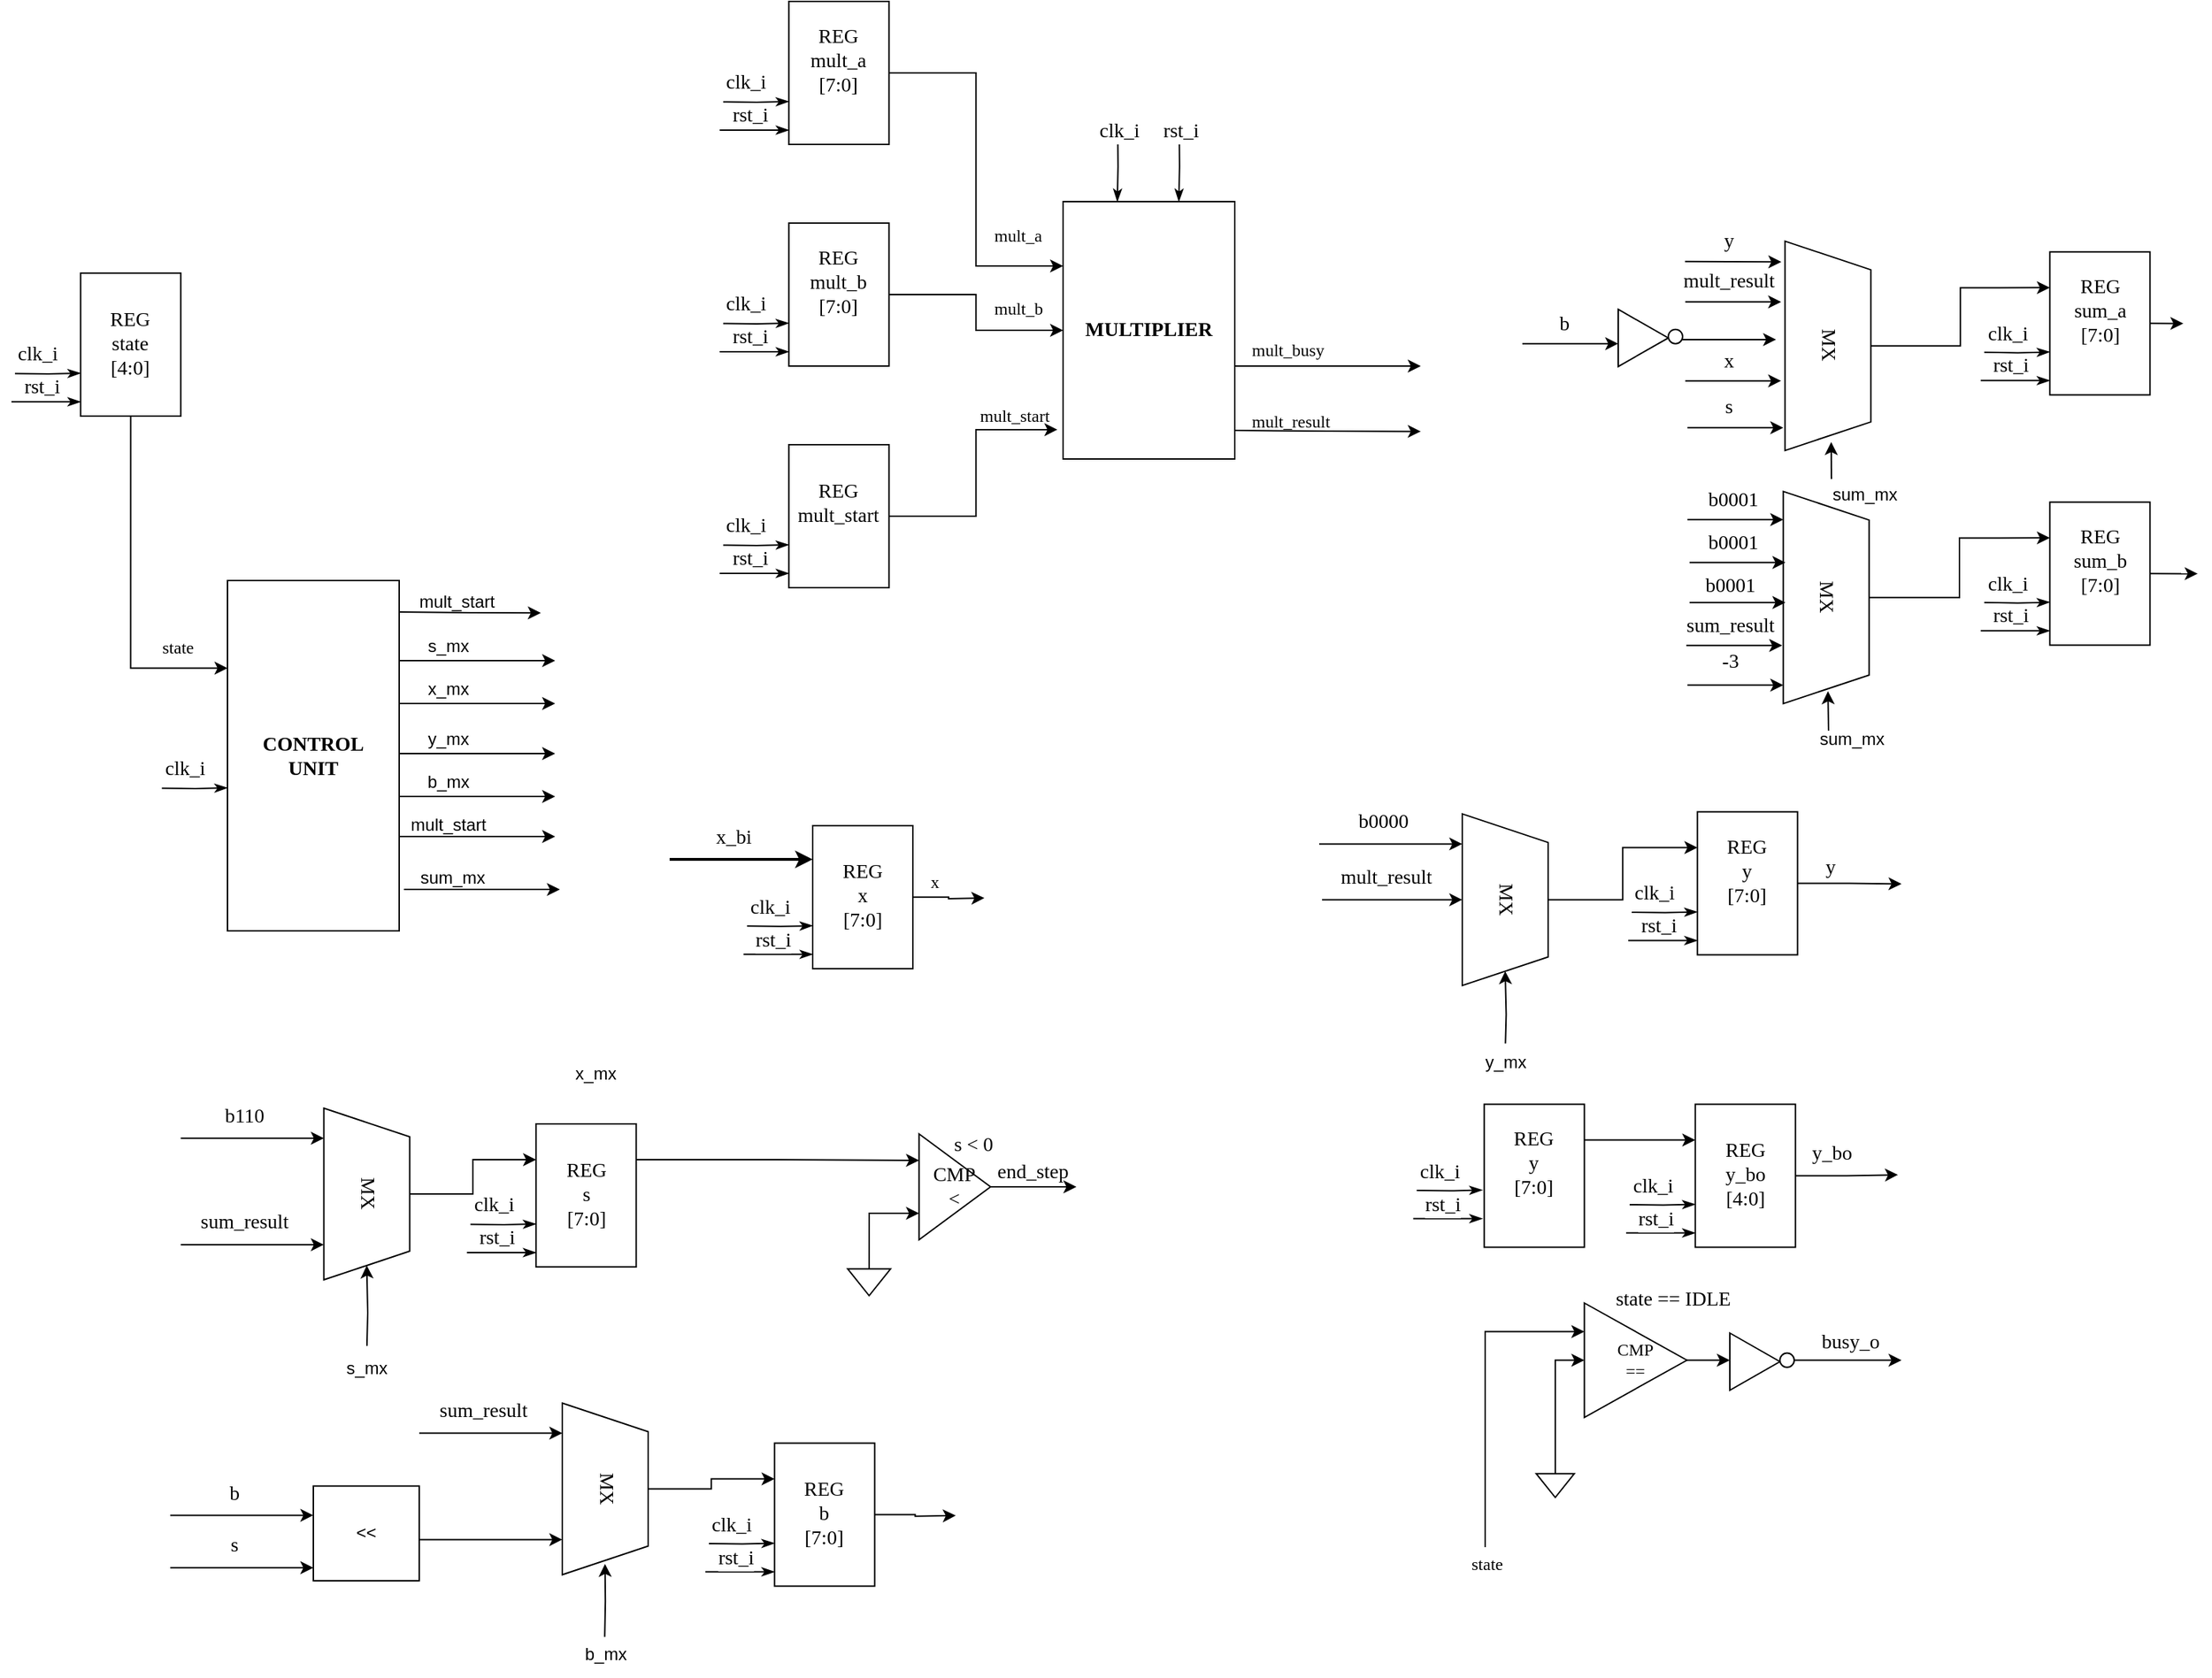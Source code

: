 <mxfile version="24.4.14" type="device">
  <diagram name="Страница — 1" id="Ol-FRXEjXuCObVsHG_K1">
    <mxGraphModel dx="1178" dy="764" grid="1" gridSize="10" guides="1" tooltips="1" connect="1" arrows="1" fold="1" page="1" pageScale="1" pageWidth="827" pageHeight="1169" math="0" shadow="0">
      <root>
        <mxCell id="0" />
        <mxCell id="1" parent="0" />
        <mxCell id="GRCh_y9OLHWWVmhPBEH5-6" style="edgeStyle=orthogonalEdgeStyle;rounded=0;orthogonalLoop=1;jettySize=auto;html=1;exitX=1;exitY=0.75;exitDx=0;exitDy=0;fontFamily=Times New Roman;" parent="1" edge="1">
          <mxGeometry relative="1" as="geometry">
            <mxPoint x="2145" y="300.714" as="targetPoint" />
            <mxPoint x="2015.0" y="300" as="sourcePoint" />
          </mxGeometry>
        </mxCell>
        <mxCell id="GRCh_y9OLHWWVmhPBEH5-7" style="edgeStyle=orthogonalEdgeStyle;rounded=0;orthogonalLoop=1;jettySize=auto;html=1;exitX=1;exitY=0.5;exitDx=0;exitDy=0;fontFamily=Times New Roman;" parent="1" edge="1">
          <mxGeometry relative="1" as="geometry">
            <mxPoint x="2145" y="255" as="targetPoint" />
            <mxPoint x="2015.0" y="255" as="sourcePoint" />
          </mxGeometry>
        </mxCell>
        <mxCell id="GRCh_y9OLHWWVmhPBEH5-8" value="MULTIPLIER" style="rounded=0;whiteSpace=wrap;html=1;fontFamily=Times New Roman;fontStyle=1;fontSize=14;" parent="1" vertex="1">
          <mxGeometry x="1895" y="140" width="120" height="180" as="geometry" />
        </mxCell>
        <mxCell id="GRCh_y9OLHWWVmhPBEH5-9" style="edgeStyle=orthogonalEdgeStyle;rounded=0;orthogonalLoop=1;jettySize=auto;html=1;exitX=1;exitY=0.5;exitDx=0;exitDy=0;entryX=0;entryY=0.25;entryDx=0;entryDy=0;fontFamily=Times New Roman;" parent="1" source="GRCh_y9OLHWWVmhPBEH5-10" target="GRCh_y9OLHWWVmhPBEH5-8" edge="1">
          <mxGeometry relative="1" as="geometry" />
        </mxCell>
        <mxCell id="GRCh_y9OLHWWVmhPBEH5-10" value="&lt;div style=&quot;font-size: 14px;&quot;&gt;REG&lt;/div&gt;&lt;div style=&quot;font-size: 14px;&quot;&gt;mult_a&lt;/div&gt;&lt;div style=&quot;font-size: 14px;&quot;&gt;[7:0]&lt;/div&gt;&lt;div style=&quot;font-size: 14px;&quot;&gt;&lt;br style=&quot;font-size: 14px;&quot;&gt;&lt;/div&gt;" style="rounded=0;whiteSpace=wrap;html=1;fontFamily=Times New Roman;fontSize=14;" parent="1" vertex="1">
          <mxGeometry x="1703.33" width="70" height="100" as="geometry" />
        </mxCell>
        <mxCell id="GRCh_y9OLHWWVmhPBEH5-11" style="edgeStyle=orthogonalEdgeStyle;rounded=0;orthogonalLoop=1;jettySize=auto;html=1;exitX=-0.059;exitY=0.388;exitDx=0;exitDy=0;endArrow=none;endFill=0;startArrow=classicThin;startFill=1;fontSize=14;fontFamily=Times New Roman;exitPerimeter=0;" parent="1" edge="1">
          <mxGeometry relative="1" as="geometry">
            <mxPoint x="1657.46" y="70.2" as="targetPoint" />
            <mxPoint x="1703.33" y="70.0" as="sourcePoint" />
          </mxGeometry>
        </mxCell>
        <mxCell id="GRCh_y9OLHWWVmhPBEH5-12" value="clk_i" style="edgeLabel;html=1;align=center;verticalAlign=middle;resizable=0;points=[];fontSize=14;fontFamily=Times New Roman;" parent="GRCh_y9OLHWWVmhPBEH5-11" vertex="1" connectable="0">
          <mxGeometry x="0.98" y="-1" relative="1" as="geometry">
            <mxPoint x="15" y="-12" as="offset" />
          </mxGeometry>
        </mxCell>
        <mxCell id="GRCh_y9OLHWWVmhPBEH5-13" style="edgeStyle=orthogonalEdgeStyle;rounded=0;orthogonalLoop=1;jettySize=auto;html=1;exitX=0.25;exitY=0;exitDx=0;exitDy=0;endArrow=none;endFill=0;startArrow=classicThin;startFill=1;fontSize=14;fontFamily=Times New Roman;" parent="1" edge="1">
          <mxGeometry relative="1" as="geometry">
            <mxPoint x="1655" y="90" as="targetPoint" />
            <mxPoint x="1703.33" y="90" as="sourcePoint" />
          </mxGeometry>
        </mxCell>
        <mxCell id="GRCh_y9OLHWWVmhPBEH5-14" value="rst_i" style="edgeLabel;html=1;align=center;verticalAlign=middle;resizable=0;points=[];fontSize=14;fontFamily=Times New Roman;" parent="GRCh_y9OLHWWVmhPBEH5-13" vertex="1" connectable="0">
          <mxGeometry x="0.98" y="-1" relative="1" as="geometry">
            <mxPoint x="20" y="-9" as="offset" />
          </mxGeometry>
        </mxCell>
        <mxCell id="GRCh_y9OLHWWVmhPBEH5-15" value="&lt;div style=&quot;font-size: 14px;&quot;&gt;REG&lt;/div&gt;&lt;div style=&quot;font-size: 14px;&quot;&gt;mult_start&lt;/div&gt;&lt;div style=&quot;font-size: 14px;&quot;&gt;&lt;br style=&quot;font-size: 14px;&quot;&gt;&lt;/div&gt;" style="rounded=0;whiteSpace=wrap;html=1;fontFamily=Times New Roman;fontSize=14;" parent="1" vertex="1">
          <mxGeometry x="1703.33" y="310" width="70" height="100" as="geometry" />
        </mxCell>
        <mxCell id="GRCh_y9OLHWWVmhPBEH5-16" style="edgeStyle=orthogonalEdgeStyle;rounded=0;orthogonalLoop=1;jettySize=auto;html=1;exitX=-0.059;exitY=0.388;exitDx=0;exitDy=0;endArrow=none;endFill=0;startArrow=classicThin;startFill=1;fontSize=14;fontFamily=Times New Roman;exitPerimeter=0;" parent="1" edge="1">
          <mxGeometry relative="1" as="geometry">
            <mxPoint x="1657.46" y="380.2" as="targetPoint" />
            <mxPoint x="1703.33" y="380.0" as="sourcePoint" />
          </mxGeometry>
        </mxCell>
        <mxCell id="GRCh_y9OLHWWVmhPBEH5-17" value="clk_i" style="edgeLabel;html=1;align=center;verticalAlign=middle;resizable=0;points=[];fontSize=14;fontFamily=Times New Roman;" parent="GRCh_y9OLHWWVmhPBEH5-16" vertex="1" connectable="0">
          <mxGeometry x="0.98" y="-1" relative="1" as="geometry">
            <mxPoint x="15" y="-12" as="offset" />
          </mxGeometry>
        </mxCell>
        <mxCell id="GRCh_y9OLHWWVmhPBEH5-18" style="edgeStyle=orthogonalEdgeStyle;rounded=0;orthogonalLoop=1;jettySize=auto;html=1;exitX=0.25;exitY=0;exitDx=0;exitDy=0;endArrow=none;endFill=0;startArrow=classicThin;startFill=1;fontSize=14;fontFamily=Times New Roman;" parent="1" edge="1">
          <mxGeometry relative="1" as="geometry">
            <mxPoint x="1655" y="400" as="targetPoint" />
            <mxPoint x="1703.33" y="400" as="sourcePoint" />
          </mxGeometry>
        </mxCell>
        <mxCell id="GRCh_y9OLHWWVmhPBEH5-19" value="rst_i" style="edgeLabel;html=1;align=center;verticalAlign=middle;resizable=0;points=[];fontSize=14;fontFamily=Times New Roman;" parent="GRCh_y9OLHWWVmhPBEH5-18" vertex="1" connectable="0">
          <mxGeometry x="0.98" y="-1" relative="1" as="geometry">
            <mxPoint x="20" y="-9" as="offset" />
          </mxGeometry>
        </mxCell>
        <mxCell id="GRCh_y9OLHWWVmhPBEH5-20" style="edgeStyle=orthogonalEdgeStyle;rounded=0;orthogonalLoop=1;jettySize=auto;html=1;exitX=1;exitY=0.5;exitDx=0;exitDy=0;entryX=0;entryY=0.5;entryDx=0;entryDy=0;fontFamily=Times New Roman;" parent="1" source="GRCh_y9OLHWWVmhPBEH5-21" target="GRCh_y9OLHWWVmhPBEH5-8" edge="1">
          <mxGeometry relative="1" as="geometry" />
        </mxCell>
        <mxCell id="GRCh_y9OLHWWVmhPBEH5-21" value="&lt;div style=&quot;font-size: 14px;&quot;&gt;REG&lt;/div&gt;&lt;div style=&quot;font-size: 14px;&quot;&gt;mult_b&lt;/div&gt;&lt;div style=&quot;font-size: 14px;&quot;&gt;[7:0]&lt;/div&gt;&lt;div style=&quot;font-size: 14px;&quot;&gt;&lt;br style=&quot;font-size: 14px;&quot;&gt;&lt;/div&gt;" style="rounded=0;whiteSpace=wrap;html=1;fontFamily=Times New Roman;fontSize=14;" parent="1" vertex="1">
          <mxGeometry x="1703.33" y="155" width="70" height="100" as="geometry" />
        </mxCell>
        <mxCell id="GRCh_y9OLHWWVmhPBEH5-22" style="edgeStyle=orthogonalEdgeStyle;rounded=0;orthogonalLoop=1;jettySize=auto;html=1;exitX=-0.059;exitY=0.388;exitDx=0;exitDy=0;endArrow=none;endFill=0;startArrow=classicThin;startFill=1;fontSize=14;fontFamily=Times New Roman;exitPerimeter=0;" parent="1" edge="1">
          <mxGeometry relative="1" as="geometry">
            <mxPoint x="1657.46" y="225.2" as="targetPoint" />
            <mxPoint x="1703.33" y="225.0" as="sourcePoint" />
          </mxGeometry>
        </mxCell>
        <mxCell id="GRCh_y9OLHWWVmhPBEH5-23" value="clk_i" style="edgeLabel;html=1;align=center;verticalAlign=middle;resizable=0;points=[];fontSize=14;fontFamily=Times New Roman;" parent="GRCh_y9OLHWWVmhPBEH5-22" vertex="1" connectable="0">
          <mxGeometry x="0.98" y="-1" relative="1" as="geometry">
            <mxPoint x="15" y="-12" as="offset" />
          </mxGeometry>
        </mxCell>
        <mxCell id="GRCh_y9OLHWWVmhPBEH5-24" style="edgeStyle=orthogonalEdgeStyle;rounded=0;orthogonalLoop=1;jettySize=auto;html=1;exitX=0.25;exitY=0;exitDx=0;exitDy=0;endArrow=none;endFill=0;startArrow=classicThin;startFill=1;fontSize=14;fontFamily=Times New Roman;" parent="1" edge="1">
          <mxGeometry relative="1" as="geometry">
            <mxPoint x="1655" y="245" as="targetPoint" />
            <mxPoint x="1703.33" y="245" as="sourcePoint" />
          </mxGeometry>
        </mxCell>
        <mxCell id="GRCh_y9OLHWWVmhPBEH5-25" value="rst_i" style="edgeLabel;html=1;align=center;verticalAlign=middle;resizable=0;points=[];fontSize=14;fontFamily=Times New Roman;" parent="GRCh_y9OLHWWVmhPBEH5-24" vertex="1" connectable="0">
          <mxGeometry x="0.98" y="-1" relative="1" as="geometry">
            <mxPoint x="20" y="-9" as="offset" />
          </mxGeometry>
        </mxCell>
        <mxCell id="GRCh_y9OLHWWVmhPBEH5-26" value="mult_result" style="text;whiteSpace=wrap;fontFamily=Times New Roman;" parent="1" vertex="1">
          <mxGeometry x="2025" y="280" width="90" height="40" as="geometry" />
        </mxCell>
        <mxCell id="GRCh_y9OLHWWVmhPBEH5-27" value="mult_busy" style="text;whiteSpace=wrap;fontFamily=Times New Roman;" parent="1" vertex="1">
          <mxGeometry x="2025" y="230" width="90" height="40" as="geometry" />
        </mxCell>
        <mxCell id="GRCh_y9OLHWWVmhPBEH5-28" value="mult_a" style="text;whiteSpace=wrap;fontFamily=Times New Roman;" parent="1" vertex="1">
          <mxGeometry x="1845" y="150" width="70" height="40" as="geometry" />
        </mxCell>
        <mxCell id="GRCh_y9OLHWWVmhPBEH5-29" value="mult_b" style="text;whiteSpace=wrap;fontFamily=Times New Roman;" parent="1" vertex="1">
          <mxGeometry x="1845" y="201.25" width="70" height="20" as="geometry" />
        </mxCell>
        <mxCell id="GRCh_y9OLHWWVmhPBEH5-30" value="mult_start" style="text;whiteSpace=wrap;fontFamily=Times New Roman;" parent="1" vertex="1">
          <mxGeometry x="1835" y="276" width="70" height="40" as="geometry" />
        </mxCell>
        <mxCell id="GRCh_y9OLHWWVmhPBEH5-31" style="edgeStyle=orthogonalEdgeStyle;rounded=0;orthogonalLoop=1;jettySize=auto;html=1;exitX=0.25;exitY=0;exitDx=0;exitDy=0;endArrow=none;endFill=0;startArrow=classicThin;startFill=1;fontSize=14;fontFamily=Times New Roman;" parent="1" edge="1">
          <mxGeometry relative="1" as="geometry">
            <mxPoint x="1933.196" y="90" as="targetPoint" />
            <mxPoint x="1932.91" y="140" as="sourcePoint" />
          </mxGeometry>
        </mxCell>
        <mxCell id="GRCh_y9OLHWWVmhPBEH5-32" value="&lt;font style=&quot;font-size: 14px;&quot;&gt;clk_i&lt;/font&gt;" style="edgeLabel;html=1;align=center;verticalAlign=middle;resizable=0;points=[];fontSize=14;fontFamily=Times New Roman;" parent="GRCh_y9OLHWWVmhPBEH5-31" vertex="1" connectable="0">
          <mxGeometry x="0.98" y="-1" relative="1" as="geometry">
            <mxPoint as="offset" />
          </mxGeometry>
        </mxCell>
        <mxCell id="GRCh_y9OLHWWVmhPBEH5-33" style="edgeStyle=orthogonalEdgeStyle;rounded=0;orthogonalLoop=1;jettySize=auto;html=1;exitX=0.25;exitY=0;exitDx=0;exitDy=0;endArrow=none;endFill=0;startArrow=classicThin;startFill=1;fontSize=14;fontFamily=Times New Roman;" parent="1" edge="1">
          <mxGeometry relative="1" as="geometry">
            <mxPoint x="1976.196" y="90" as="targetPoint" />
            <mxPoint x="1975.91" y="140" as="sourcePoint" />
          </mxGeometry>
        </mxCell>
        <mxCell id="GRCh_y9OLHWWVmhPBEH5-34" value="rst_i" style="edgeLabel;html=1;align=center;verticalAlign=middle;resizable=0;points=[];fontSize=14;fontFamily=Times New Roman;" parent="GRCh_y9OLHWWVmhPBEH5-33" vertex="1" connectable="0">
          <mxGeometry x="0.98" y="-1" relative="1" as="geometry">
            <mxPoint as="offset" />
          </mxGeometry>
        </mxCell>
        <mxCell id="GRCh_y9OLHWWVmhPBEH5-35" style="edgeStyle=orthogonalEdgeStyle;rounded=0;orthogonalLoop=1;jettySize=auto;html=1;exitX=1;exitY=0.5;exitDx=0;exitDy=0;entryX=-0.033;entryY=0.886;entryDx=0;entryDy=0;entryPerimeter=0;fontFamily=Times New Roman;" parent="1" source="GRCh_y9OLHWWVmhPBEH5-15" target="GRCh_y9OLHWWVmhPBEH5-8" edge="1">
          <mxGeometry relative="1" as="geometry" />
        </mxCell>
        <mxCell id="eD3EnxpkZgD8jWpwzmpm-68" style="edgeStyle=orthogonalEdgeStyle;rounded=0;orthogonalLoop=1;jettySize=auto;html=1;exitX=1;exitY=0.25;exitDx=0;exitDy=0;entryX=0;entryY=0.25;entryDx=0;entryDy=0;" edge="1" parent="1" source="eD3EnxpkZgD8jWpwzmpm-42" target="eD3EnxpkZgD8jWpwzmpm-49">
          <mxGeometry relative="1" as="geometry" />
        </mxCell>
        <mxCell id="eD3EnxpkZgD8jWpwzmpm-42" value="&lt;div style=&quot;font-size: 14px;&quot;&gt;REG&lt;/div&gt;&lt;div style=&quot;font-size: 14px;&quot;&gt;y&lt;/div&gt;&lt;div style=&quot;font-size: 14px;&quot;&gt;[7:0]&lt;/div&gt;&lt;div style=&quot;font-size: 14px;&quot;&gt;&lt;br style=&quot;font-size: 14px;&quot;&gt;&lt;/div&gt;" style="rounded=0;whiteSpace=wrap;html=1;fontFamily=Times New Roman;fontSize=14;" vertex="1" parent="1">
          <mxGeometry x="2189.33" y="771.25" width="70" height="100" as="geometry" />
        </mxCell>
        <mxCell id="eD3EnxpkZgD8jWpwzmpm-43" style="edgeStyle=orthogonalEdgeStyle;rounded=0;orthogonalLoop=1;jettySize=auto;html=1;exitX=-0.059;exitY=0.388;exitDx=0;exitDy=0;endArrow=none;endFill=0;startArrow=classicThin;startFill=1;fontSize=14;fontFamily=Times New Roman;exitPerimeter=0;" edge="1" parent="1">
          <mxGeometry relative="1" as="geometry">
            <mxPoint x="2142.18" y="831.45" as="targetPoint" />
            <mxPoint x="2188.05" y="831.25" as="sourcePoint" />
          </mxGeometry>
        </mxCell>
        <mxCell id="eD3EnxpkZgD8jWpwzmpm-44" value="clk_i" style="edgeLabel;html=1;align=center;verticalAlign=middle;resizable=0;points=[];fontSize=14;fontFamily=Times New Roman;" vertex="1" connectable="0" parent="eD3EnxpkZgD8jWpwzmpm-43">
          <mxGeometry x="0.98" y="-1" relative="1" as="geometry">
            <mxPoint x="15" y="-12" as="offset" />
          </mxGeometry>
        </mxCell>
        <mxCell id="eD3EnxpkZgD8jWpwzmpm-45" style="edgeStyle=orthogonalEdgeStyle;rounded=0;orthogonalLoop=1;jettySize=auto;html=1;exitX=0.25;exitY=0;exitDx=0;exitDy=0;endArrow=none;endFill=0;startArrow=classicThin;startFill=1;fontSize=14;fontFamily=Times New Roman;" edge="1" parent="1">
          <mxGeometry relative="1" as="geometry">
            <mxPoint x="2139.72" y="851.25" as="targetPoint" />
            <mxPoint x="2188.05" y="851.25" as="sourcePoint" />
          </mxGeometry>
        </mxCell>
        <mxCell id="eD3EnxpkZgD8jWpwzmpm-46" value="rst_i" style="edgeLabel;html=1;align=center;verticalAlign=middle;resizable=0;points=[];fontSize=14;fontFamily=Times New Roman;" vertex="1" connectable="0" parent="eD3EnxpkZgD8jWpwzmpm-45">
          <mxGeometry x="0.98" y="-1" relative="1" as="geometry">
            <mxPoint x="20" y="-9" as="offset" />
          </mxGeometry>
        </mxCell>
        <mxCell id="eD3EnxpkZgD8jWpwzmpm-48" style="edgeStyle=orthogonalEdgeStyle;rounded=0;orthogonalLoop=1;jettySize=auto;html=1;exitX=1;exitY=0.5;exitDx=0;exitDy=0;fontFamily=Times New Roman;fontSize=14;" edge="1" parent="1" source="eD3EnxpkZgD8jWpwzmpm-49">
          <mxGeometry relative="1" as="geometry">
            <mxPoint x="2478.52" y="820.583" as="targetPoint" />
          </mxGeometry>
        </mxCell>
        <mxCell id="eD3EnxpkZgD8jWpwzmpm-49" value="&lt;div style=&quot;font-size: 14px;&quot;&gt;REG&lt;/div&gt;&lt;div style=&quot;font-size: 14px;&quot;&gt;y_bo&lt;/div&gt;&lt;div style=&quot;font-size: 14px;&quot;&gt;[4:0]&lt;/div&gt;" style="rounded=0;whiteSpace=wrap;html=1;fontFamily=Times New Roman;fontSize=14;" vertex="1" parent="1">
          <mxGeometry x="2336.85" y="771.25" width="70" height="100" as="geometry" />
        </mxCell>
        <mxCell id="eD3EnxpkZgD8jWpwzmpm-50" style="edgeStyle=orthogonalEdgeStyle;rounded=0;orthogonalLoop=1;jettySize=auto;html=1;exitX=-0.059;exitY=0.388;exitDx=0;exitDy=0;endArrow=none;endFill=0;startArrow=classicThin;startFill=1;fontSize=14;fontFamily=Times New Roman;exitPerimeter=0;" edge="1" parent="1">
          <mxGeometry relative="1" as="geometry">
            <mxPoint x="2290.98" y="841.45" as="targetPoint" />
            <mxPoint x="2336.85" y="841.25" as="sourcePoint" />
          </mxGeometry>
        </mxCell>
        <mxCell id="eD3EnxpkZgD8jWpwzmpm-51" value="clk_i" style="edgeLabel;html=1;align=center;verticalAlign=middle;resizable=0;points=[];fontSize=14;fontFamily=Times New Roman;" vertex="1" connectable="0" parent="eD3EnxpkZgD8jWpwzmpm-50">
          <mxGeometry x="0.98" y="-1" relative="1" as="geometry">
            <mxPoint x="15" y="-12" as="offset" />
          </mxGeometry>
        </mxCell>
        <mxCell id="eD3EnxpkZgD8jWpwzmpm-52" style="edgeStyle=orthogonalEdgeStyle;rounded=0;orthogonalLoop=1;jettySize=auto;html=1;exitX=0.25;exitY=0;exitDx=0;exitDy=0;endArrow=none;endFill=0;startArrow=classicThin;startFill=1;fontSize=14;fontFamily=Times New Roman;" edge="1" parent="1">
          <mxGeometry relative="1" as="geometry">
            <mxPoint x="2288.52" y="861.25" as="targetPoint" />
            <mxPoint x="2336.85" y="861.25" as="sourcePoint" />
          </mxGeometry>
        </mxCell>
        <mxCell id="eD3EnxpkZgD8jWpwzmpm-53" value="rst_i" style="edgeLabel;html=1;align=center;verticalAlign=middle;resizable=0;points=[];fontSize=14;fontFamily=Times New Roman;" vertex="1" connectable="0" parent="eD3EnxpkZgD8jWpwzmpm-52">
          <mxGeometry x="0.98" y="-1" relative="1" as="geometry">
            <mxPoint x="20" y="-9" as="offset" />
          </mxGeometry>
        </mxCell>
        <mxCell id="eD3EnxpkZgD8jWpwzmpm-54" value="y_bo" style="text;html=1;align=center;verticalAlign=middle;resizable=0;points=[];autosize=1;strokeColor=none;fillColor=none;fontFamily=Times New Roman;fontSize=14;" vertex="1" parent="1">
          <mxGeometry x="2406.85" y="791.25" width="50" height="30" as="geometry" />
        </mxCell>
        <mxCell id="eD3EnxpkZgD8jWpwzmpm-55" style="edgeStyle=orthogonalEdgeStyle;rounded=0;orthogonalLoop=1;jettySize=auto;html=1;exitX=1;exitY=0.5;exitDx=0;exitDy=0;entryX=0;entryY=0.5;entryDx=0;entryDy=0;fontFamily=Times New Roman;" edge="1" parent="1" source="eD3EnxpkZgD8jWpwzmpm-56" target="eD3EnxpkZgD8jWpwzmpm-62">
          <mxGeometry relative="1" as="geometry" />
        </mxCell>
        <mxCell id="eD3EnxpkZgD8jWpwzmpm-56" value="CMP&lt;div&gt;==&lt;/div&gt;" style="triangle;whiteSpace=wrap;html=1;fontFamily=Times New Roman;" vertex="1" parent="1">
          <mxGeometry x="2259.33" y="910.25" width="71.67" height="80" as="geometry" />
        </mxCell>
        <mxCell id="eD3EnxpkZgD8jWpwzmpm-57" style="edgeStyle=orthogonalEdgeStyle;rounded=0;orthogonalLoop=1;jettySize=auto;html=1;entryX=0;entryY=0.25;entryDx=0;entryDy=0;fontFamily=Times New Roman;" edge="1" parent="1" target="eD3EnxpkZgD8jWpwzmpm-56">
          <mxGeometry relative="1" as="geometry">
            <mxPoint x="2190" y="1081" as="sourcePoint" />
            <Array as="points">
              <mxPoint x="2190" y="1081" />
              <mxPoint x="2190" y="930" />
            </Array>
          </mxGeometry>
        </mxCell>
        <mxCell id="eD3EnxpkZgD8jWpwzmpm-59" style="edgeStyle=orthogonalEdgeStyle;rounded=0;orthogonalLoop=1;jettySize=auto;html=1;exitX=0;exitY=0.5;exitDx=0;exitDy=0;entryX=0;entryY=0.5;entryDx=0;entryDy=0;fontFamily=Times New Roman;" edge="1" parent="1" source="eD3EnxpkZgD8jWpwzmpm-60" target="eD3EnxpkZgD8jWpwzmpm-56">
          <mxGeometry relative="1" as="geometry" />
        </mxCell>
        <mxCell id="eD3EnxpkZgD8jWpwzmpm-60" value="" style="triangle;whiteSpace=wrap;html=1;rotation=90;fontFamily=Times New Roman;" vertex="1" parent="1">
          <mxGeometry x="2230.67" y="1024.59" width="16.67" height="26.66" as="geometry" />
        </mxCell>
        <mxCell id="eD3EnxpkZgD8jWpwzmpm-61" value="state == IDLE" style="text;html=1;align=center;verticalAlign=middle;resizable=0;points=[];autosize=1;strokeColor=none;fillColor=none;fontFamily=Times New Roman;fontSize=14;" vertex="1" parent="1">
          <mxGeometry x="2270.78" y="893.25" width="100" height="30" as="geometry" />
        </mxCell>
        <mxCell id="eD3EnxpkZgD8jWpwzmpm-62" value="" style="triangle;whiteSpace=wrap;html=1;fontFamily=Times New Roman;" vertex="1" parent="1">
          <mxGeometry x="2361" y="931.25" width="35" height="40" as="geometry" />
        </mxCell>
        <mxCell id="eD3EnxpkZgD8jWpwzmpm-63" style="edgeStyle=orthogonalEdgeStyle;rounded=0;orthogonalLoop=1;jettySize=auto;html=1;exitX=1;exitY=0.5;exitDx=0;exitDy=0;fontFamily=Times New Roman;" edge="1" parent="1" source="eD3EnxpkZgD8jWpwzmpm-64">
          <mxGeometry relative="1" as="geometry">
            <mxPoint x="2481" y="950.25" as="targetPoint" />
          </mxGeometry>
        </mxCell>
        <mxCell id="eD3EnxpkZgD8jWpwzmpm-64" value="" style="ellipse;whiteSpace=wrap;html=1;aspect=fixed;fontFamily=Times New Roman;" vertex="1" parent="1">
          <mxGeometry x="2396" y="945.25" width="10" height="10" as="geometry" />
        </mxCell>
        <mxCell id="eD3EnxpkZgD8jWpwzmpm-65" value="busy_o" style="text;html=1;align=center;verticalAlign=middle;resizable=0;points=[];autosize=1;strokeColor=none;fillColor=none;fontFamily=Times New Roman;fontSize=14;" vertex="1" parent="1">
          <mxGeometry x="2415" y="923.25" width="60" height="30" as="geometry" />
        </mxCell>
        <mxCell id="eD3EnxpkZgD8jWpwzmpm-67" value="state" style="text;html=1;align=center;verticalAlign=middle;resizable=0;points=[];autosize=1;strokeColor=none;fillColor=none;fontFamily=Times New Roman;" vertex="1" parent="1">
          <mxGeometry x="2166" y="1078.25" width="50" height="30" as="geometry" />
        </mxCell>
        <mxCell id="eD3EnxpkZgD8jWpwzmpm-100" style="edgeStyle=orthogonalEdgeStyle;rounded=0;orthogonalLoop=1;jettySize=auto;html=1;exitX=1;exitY=0.5;exitDx=0;exitDy=0;" edge="1" parent="1" source="eD3EnxpkZgD8jWpwzmpm-70">
          <mxGeometry relative="1" as="geometry">
            <mxPoint x="1904.33" y="829" as="targetPoint" />
          </mxGeometry>
        </mxCell>
        <mxCell id="eD3EnxpkZgD8jWpwzmpm-70" value="CMP&lt;div style=&quot;font-size: 14px;&quot;&gt;&amp;lt;&lt;/div&gt;" style="triangle;whiteSpace=wrap;html=1;fontFamily=Times New Roman;fontSize=14;" vertex="1" parent="1">
          <mxGeometry x="1794.33" y="792" width="50" height="74" as="geometry" />
        </mxCell>
        <mxCell id="eD3EnxpkZgD8jWpwzmpm-71" style="edgeStyle=orthogonalEdgeStyle;rounded=0;orthogonalLoop=1;jettySize=auto;html=1;exitX=1;exitY=0.25;exitDx=0;exitDy=0;entryX=0;entryY=0.25;entryDx=0;entryDy=0;fontFamily=Times New Roman;fontSize=14;" edge="1" parent="1" source="eD3EnxpkZgD8jWpwzmpm-72" target="eD3EnxpkZgD8jWpwzmpm-70">
          <mxGeometry relative="1" as="geometry" />
        </mxCell>
        <mxCell id="eD3EnxpkZgD8jWpwzmpm-72" value="&lt;div style=&quot;font-size: 14px;&quot;&gt;REG&lt;/div&gt;&lt;div style=&quot;font-size: 14px;&quot;&gt;s&lt;/div&gt;&lt;div style=&quot;font-size: 14px;&quot;&gt;[7:0]&lt;/div&gt;" style="rounded=0;whiteSpace=wrap;html=1;fontFamily=Times New Roman;fontSize=14;" vertex="1" parent="1">
          <mxGeometry x="1526.66" y="785" width="70" height="100" as="geometry" />
        </mxCell>
        <mxCell id="eD3EnxpkZgD8jWpwzmpm-73" style="edgeStyle=orthogonalEdgeStyle;rounded=0;orthogonalLoop=1;jettySize=auto;html=1;exitX=-0.059;exitY=0.388;exitDx=0;exitDy=0;endArrow=none;endFill=0;startArrow=classicThin;startFill=1;fontSize=14;fontFamily=Times New Roman;exitPerimeter=0;" edge="1" parent="1">
          <mxGeometry relative="1" as="geometry">
            <mxPoint x="1480.79" y="855.2" as="targetPoint" />
            <mxPoint x="1526.66" y="855.0" as="sourcePoint" />
          </mxGeometry>
        </mxCell>
        <mxCell id="eD3EnxpkZgD8jWpwzmpm-74" value="clk_i" style="edgeLabel;html=1;align=center;verticalAlign=middle;resizable=0;points=[];fontSize=14;fontFamily=Times New Roman;" vertex="1" connectable="0" parent="eD3EnxpkZgD8jWpwzmpm-73">
          <mxGeometry x="0.98" y="-1" relative="1" as="geometry">
            <mxPoint x="15" y="-12" as="offset" />
          </mxGeometry>
        </mxCell>
        <mxCell id="eD3EnxpkZgD8jWpwzmpm-75" style="edgeStyle=orthogonalEdgeStyle;rounded=0;orthogonalLoop=1;jettySize=auto;html=1;exitX=0.25;exitY=0;exitDx=0;exitDy=0;endArrow=none;endFill=0;startArrow=classicThin;startFill=1;fontSize=14;fontFamily=Times New Roman;" edge="1" parent="1">
          <mxGeometry relative="1" as="geometry">
            <mxPoint x="1478.33" y="875" as="targetPoint" />
            <mxPoint x="1526.66" y="875" as="sourcePoint" />
          </mxGeometry>
        </mxCell>
        <mxCell id="eD3EnxpkZgD8jWpwzmpm-76" value="rst_i" style="edgeLabel;html=1;align=center;verticalAlign=middle;resizable=0;points=[];fontSize=14;fontFamily=Times New Roman;" vertex="1" connectable="0" parent="eD3EnxpkZgD8jWpwzmpm-75">
          <mxGeometry x="0.98" y="-1" relative="1" as="geometry">
            <mxPoint x="20" y="-9" as="offset" />
          </mxGeometry>
        </mxCell>
        <mxCell id="eD3EnxpkZgD8jWpwzmpm-77" style="edgeStyle=orthogonalEdgeStyle;rounded=0;orthogonalLoop=1;jettySize=auto;html=1;exitX=0;exitY=0.5;exitDx=0;exitDy=0;entryX=0;entryY=0.75;entryDx=0;entryDy=0;fontFamily=Times New Roman;fontSize=14;" edge="1" parent="1" source="eD3EnxpkZgD8jWpwzmpm-78" target="eD3EnxpkZgD8jWpwzmpm-70">
          <mxGeometry relative="1" as="geometry" />
        </mxCell>
        <mxCell id="eD3EnxpkZgD8jWpwzmpm-78" value="" style="triangle;whiteSpace=wrap;html=1;rotation=90;fontFamily=Times New Roman;fontSize=14;" vertex="1" parent="1">
          <mxGeometry x="1750.08" y="880.75" width="18.75" height="30" as="geometry" />
        </mxCell>
        <mxCell id="eD3EnxpkZgD8jWpwzmpm-79" value="s &amp;lt; 0" style="text;html=1;align=center;verticalAlign=middle;resizable=0;points=[];autosize=1;strokeColor=none;fillColor=none;fontFamily=Times New Roman;fontSize=14;" vertex="1" parent="1">
          <mxGeometry x="1807.33" y="785" width="50" height="30" as="geometry" />
        </mxCell>
        <mxCell id="eD3EnxpkZgD8jWpwzmpm-80" value="end_step" style="text;html=1;align=center;verticalAlign=middle;whiteSpace=wrap;rounded=0;fontFamily=Times New Roman;fontSize=14;" vertex="1" parent="1">
          <mxGeometry x="1844.33" y="804.02" width="60" height="30" as="geometry" />
        </mxCell>
        <mxCell id="eD3EnxpkZgD8jWpwzmpm-94" style="edgeStyle=orthogonalEdgeStyle;rounded=0;orthogonalLoop=1;jettySize=auto;html=1;exitX=0.5;exitY=0;exitDx=0;exitDy=0;entryX=0;entryY=0.25;entryDx=0;entryDy=0;fontFamily=Times New Roman;" edge="1" parent="1" source="eD3EnxpkZgD8jWpwzmpm-95" target="eD3EnxpkZgD8jWpwzmpm-72">
          <mxGeometry relative="1" as="geometry" />
        </mxCell>
        <mxCell id="eD3EnxpkZgD8jWpwzmpm-95" value="MX" style="shape=trapezoid;perimeter=trapezoidPerimeter;whiteSpace=wrap;html=1;fixedSize=1;rotation=90;fontFamily=Times New Roman;fontSize=14;" vertex="1" parent="1">
          <mxGeometry x="1348.33" y="804.02" width="120" height="60" as="geometry" />
        </mxCell>
        <mxCell id="eD3EnxpkZgD8jWpwzmpm-96" value="" style="endArrow=classic;html=1;rounded=0;entryX=0.25;entryY=1;entryDx=0;entryDy=0;exitX=0;exitY=1;exitDx=0;exitDy=0;fontFamily=Times New Roman;fontSize=14;" edge="1" parent="1">
          <mxGeometry width="50" height="50" relative="1" as="geometry">
            <mxPoint x="1278.33" y="795" as="sourcePoint" />
            <mxPoint x="1378.33" y="795" as="targetPoint" />
          </mxGeometry>
        </mxCell>
        <mxCell id="eD3EnxpkZgD8jWpwzmpm-97" value="b110" style="text;html=1;align=center;verticalAlign=middle;whiteSpace=wrap;rounded=0;fontFamily=Times New Roman;fontSize=14;" vertex="1" parent="1">
          <mxGeometry x="1278.33" y="765" width="90" height="30" as="geometry" />
        </mxCell>
        <mxCell id="eD3EnxpkZgD8jWpwzmpm-98" value="" style="endArrow=classic;html=1;rounded=0;entryX=0.25;entryY=1;entryDx=0;entryDy=0;exitX=0;exitY=1;exitDx=0;exitDy=0;fontFamily=Times New Roman;fontSize=14;" edge="1" parent="1" source="eD3EnxpkZgD8jWpwzmpm-99">
          <mxGeometry width="50" height="50" relative="1" as="geometry">
            <mxPoint x="1318.33" y="869.48" as="sourcePoint" />
            <mxPoint x="1378.33" y="869.48" as="targetPoint" />
          </mxGeometry>
        </mxCell>
        <mxCell id="eD3EnxpkZgD8jWpwzmpm-99" value="sum_result" style="text;html=1;align=center;verticalAlign=middle;whiteSpace=wrap;rounded=0;fontFamily=Times New Roman;fontSize=14;" vertex="1" parent="1">
          <mxGeometry x="1278.33" y="839.48" width="90" height="30" as="geometry" />
        </mxCell>
        <mxCell id="eD3EnxpkZgD8jWpwzmpm-126" style="edgeStyle=orthogonalEdgeStyle;rounded=0;orthogonalLoop=1;jettySize=auto;html=1;exitX=1;exitY=0.5;exitDx=0;exitDy=0;" edge="1" parent="1" source="eD3EnxpkZgD8jWpwzmpm-110">
          <mxGeometry relative="1" as="geometry">
            <mxPoint x="1820" y="1058.917" as="targetPoint" />
          </mxGeometry>
        </mxCell>
        <mxCell id="eD3EnxpkZgD8jWpwzmpm-110" value="&lt;div style=&quot;font-size: 14px;&quot;&gt;REG&lt;/div&gt;&lt;div style=&quot;font-size: 14px;&quot;&gt;b&lt;/div&gt;&lt;div style=&quot;font-size: 14px;&quot;&gt;[7:0]&lt;/div&gt;" style="rounded=0;whiteSpace=wrap;html=1;fontFamily=Times New Roman;fontSize=14;" vertex="1" parent="1">
          <mxGeometry x="1693.33" y="1008.25" width="70" height="100" as="geometry" />
        </mxCell>
        <mxCell id="eD3EnxpkZgD8jWpwzmpm-111" style="edgeStyle=orthogonalEdgeStyle;rounded=0;orthogonalLoop=1;jettySize=auto;html=1;exitX=-0.059;exitY=0.388;exitDx=0;exitDy=0;endArrow=none;endFill=0;startArrow=classicThin;startFill=1;fontSize=14;fontFamily=Times New Roman;exitPerimeter=0;" edge="1" parent="1">
          <mxGeometry relative="1" as="geometry">
            <mxPoint x="1647.46" y="1078.45" as="targetPoint" />
            <mxPoint x="1693.33" y="1078.25" as="sourcePoint" />
          </mxGeometry>
        </mxCell>
        <mxCell id="eD3EnxpkZgD8jWpwzmpm-112" value="clk_i" style="edgeLabel;html=1;align=center;verticalAlign=middle;resizable=0;points=[];fontSize=14;fontFamily=Times New Roman;" vertex="1" connectable="0" parent="eD3EnxpkZgD8jWpwzmpm-111">
          <mxGeometry x="0.98" y="-1" relative="1" as="geometry">
            <mxPoint x="15" y="-12" as="offset" />
          </mxGeometry>
        </mxCell>
        <mxCell id="eD3EnxpkZgD8jWpwzmpm-113" style="edgeStyle=orthogonalEdgeStyle;rounded=0;orthogonalLoop=1;jettySize=auto;html=1;exitX=0.25;exitY=0;exitDx=0;exitDy=0;endArrow=none;endFill=0;startArrow=classicThin;startFill=1;fontSize=14;fontFamily=Times New Roman;" edge="1" parent="1">
          <mxGeometry relative="1" as="geometry">
            <mxPoint x="1645" y="1098.25" as="targetPoint" />
            <mxPoint x="1693.33" y="1098.25" as="sourcePoint" />
          </mxGeometry>
        </mxCell>
        <mxCell id="eD3EnxpkZgD8jWpwzmpm-114" value="rst_i" style="edgeLabel;html=1;align=center;verticalAlign=middle;resizable=0;points=[];fontSize=14;fontFamily=Times New Roman;" vertex="1" connectable="0" parent="eD3EnxpkZgD8jWpwzmpm-113">
          <mxGeometry x="0.98" y="-1" relative="1" as="geometry">
            <mxPoint x="20" y="-9" as="offset" />
          </mxGeometry>
        </mxCell>
        <mxCell id="eD3EnxpkZgD8jWpwzmpm-116" style="edgeStyle=orthogonalEdgeStyle;rounded=0;orthogonalLoop=1;jettySize=auto;html=1;exitX=0.5;exitY=0;exitDx=0;exitDy=0;entryX=0;entryY=0.25;entryDx=0;entryDy=0;" edge="1" parent="1" source="eD3EnxpkZgD8jWpwzmpm-117" target="eD3EnxpkZgD8jWpwzmpm-110">
          <mxGeometry relative="1" as="geometry" />
        </mxCell>
        <mxCell id="eD3EnxpkZgD8jWpwzmpm-117" value="MX" style="shape=trapezoid;perimeter=trapezoidPerimeter;whiteSpace=wrap;html=1;fixedSize=1;rotation=90;fontFamily=Times New Roman;fontSize=14;" vertex="1" parent="1">
          <mxGeometry x="1515" y="1010.27" width="120" height="60" as="geometry" />
        </mxCell>
        <mxCell id="eD3EnxpkZgD8jWpwzmpm-118" value="" style="endArrow=classic;html=1;rounded=0;exitX=0;exitY=1;exitDx=0;exitDy=0;fontFamily=Times New Roman;fontSize=14;" edge="1" parent="1">
          <mxGeometry width="50" height="50" relative="1" as="geometry">
            <mxPoint x="1445" y="1001.25" as="sourcePoint" />
            <mxPoint x="1545" y="1001.25" as="targetPoint" />
          </mxGeometry>
        </mxCell>
        <mxCell id="eD3EnxpkZgD8jWpwzmpm-119" value="sum_result" style="text;html=1;align=center;verticalAlign=middle;whiteSpace=wrap;rounded=0;fontFamily=Times New Roman;fontSize=14;" vertex="1" parent="1">
          <mxGeometry x="1445" y="971.25" width="90" height="30" as="geometry" />
        </mxCell>
        <mxCell id="eD3EnxpkZgD8jWpwzmpm-120" value="" style="endArrow=classic;html=1;rounded=0;entryX=0.25;entryY=1;entryDx=0;entryDy=0;exitX=0;exitY=1;exitDx=0;exitDy=0;fontFamily=Times New Roman;fontSize=14;" edge="1" parent="1">
          <mxGeometry width="50" height="50" relative="1" as="geometry">
            <mxPoint x="1445" y="1075.73" as="sourcePoint" />
            <mxPoint x="1545" y="1075.73" as="targetPoint" />
          </mxGeometry>
        </mxCell>
        <mxCell id="eD3EnxpkZgD8jWpwzmpm-121" value="&amp;lt;&amp;lt;" style="rounded=0;whiteSpace=wrap;html=1;" vertex="1" parent="1">
          <mxGeometry x="1371" y="1038.25" width="74" height="66.25" as="geometry" />
        </mxCell>
        <mxCell id="eD3EnxpkZgD8jWpwzmpm-122" value="" style="endArrow=classic;html=1;rounded=0;exitX=0;exitY=1;exitDx=0;exitDy=0;fontFamily=Times New Roman;fontSize=14;" edge="1" parent="1">
          <mxGeometry width="50" height="50" relative="1" as="geometry">
            <mxPoint x="1271" y="1058.71" as="sourcePoint" />
            <mxPoint x="1371" y="1058.71" as="targetPoint" />
          </mxGeometry>
        </mxCell>
        <mxCell id="eD3EnxpkZgD8jWpwzmpm-123" value="b" style="text;html=1;align=center;verticalAlign=middle;whiteSpace=wrap;rounded=0;fontFamily=Times New Roman;fontSize=14;" vertex="1" parent="1">
          <mxGeometry x="1271" y="1028.71" width="90" height="30" as="geometry" />
        </mxCell>
        <mxCell id="eD3EnxpkZgD8jWpwzmpm-124" value="" style="endArrow=classic;html=1;rounded=0;exitX=0;exitY=1;exitDx=0;exitDy=0;fontFamily=Times New Roman;fontSize=14;" edge="1" parent="1">
          <mxGeometry width="50" height="50" relative="1" as="geometry">
            <mxPoint x="1271" y="1095.4" as="sourcePoint" />
            <mxPoint x="1371" y="1095.4" as="targetPoint" />
          </mxGeometry>
        </mxCell>
        <mxCell id="eD3EnxpkZgD8jWpwzmpm-125" value="s" style="text;html=1;align=center;verticalAlign=middle;whiteSpace=wrap;rounded=0;fontFamily=Times New Roman;fontSize=14;" vertex="1" parent="1">
          <mxGeometry x="1271" y="1065.4" width="90" height="30" as="geometry" />
        </mxCell>
        <mxCell id="eD3EnxpkZgD8jWpwzmpm-133" style="edgeStyle=orthogonalEdgeStyle;rounded=0;orthogonalLoop=1;jettySize=auto;html=1;exitX=1;exitY=0.5;exitDx=0;exitDy=0;fontFamily=Times New Roman;fontSize=14;" edge="1" parent="1" source="eD3EnxpkZgD8jWpwzmpm-134">
          <mxGeometry relative="1" as="geometry">
            <mxPoint x="2481.0" y="617.15" as="targetPoint" />
          </mxGeometry>
        </mxCell>
        <mxCell id="eD3EnxpkZgD8jWpwzmpm-134" value="&lt;div style=&quot;font-size: 14px;&quot;&gt;REG&lt;/div&gt;&lt;div style=&quot;font-size: 14px;&quot;&gt;y&lt;/div&gt;&lt;div style=&quot;font-size: 14px;&quot;&gt;[7:0]&lt;/div&gt;&lt;div style=&quot;font-size: 14px;&quot;&gt;&lt;br style=&quot;font-size: 14px;&quot;&gt;&lt;/div&gt;" style="rounded=0;whiteSpace=wrap;html=1;fontFamily=Times New Roman;fontSize=14;" vertex="1" parent="1">
          <mxGeometry x="2338.33" y="566.75" width="70" height="100" as="geometry" />
        </mxCell>
        <mxCell id="eD3EnxpkZgD8jWpwzmpm-135" style="edgeStyle=orthogonalEdgeStyle;rounded=0;orthogonalLoop=1;jettySize=auto;html=1;exitX=-0.059;exitY=0.388;exitDx=0;exitDy=0;endArrow=none;endFill=0;startArrow=classicThin;startFill=1;fontSize=14;fontFamily=Times New Roman;exitPerimeter=0;" edge="1" parent="1">
          <mxGeometry relative="1" as="geometry">
            <mxPoint x="2292.46" y="636.95" as="targetPoint" />
            <mxPoint x="2338.33" y="636.75" as="sourcePoint" />
          </mxGeometry>
        </mxCell>
        <mxCell id="eD3EnxpkZgD8jWpwzmpm-136" value="clk_i" style="edgeLabel;html=1;align=center;verticalAlign=middle;resizable=0;points=[];fontSize=14;fontFamily=Times New Roman;" vertex="1" connectable="0" parent="eD3EnxpkZgD8jWpwzmpm-135">
          <mxGeometry x="0.98" y="-1" relative="1" as="geometry">
            <mxPoint x="15" y="-12" as="offset" />
          </mxGeometry>
        </mxCell>
        <mxCell id="eD3EnxpkZgD8jWpwzmpm-137" style="edgeStyle=orthogonalEdgeStyle;rounded=0;orthogonalLoop=1;jettySize=auto;html=1;exitX=0.25;exitY=0;exitDx=0;exitDy=0;endArrow=none;endFill=0;startArrow=classicThin;startFill=1;fontSize=14;fontFamily=Times New Roman;" edge="1" parent="1">
          <mxGeometry relative="1" as="geometry">
            <mxPoint x="2290" y="656.75" as="targetPoint" />
            <mxPoint x="2338.33" y="656.75" as="sourcePoint" />
          </mxGeometry>
        </mxCell>
        <mxCell id="eD3EnxpkZgD8jWpwzmpm-138" value="rst_i" style="edgeLabel;html=1;align=center;verticalAlign=middle;resizable=0;points=[];fontSize=14;fontFamily=Times New Roman;" vertex="1" connectable="0" parent="eD3EnxpkZgD8jWpwzmpm-137">
          <mxGeometry x="0.98" y="-1" relative="1" as="geometry">
            <mxPoint x="20" y="-9" as="offset" />
          </mxGeometry>
        </mxCell>
        <mxCell id="eD3EnxpkZgD8jWpwzmpm-139" value="y" style="text;html=1;align=center;verticalAlign=middle;resizable=0;points=[];autosize=1;strokeColor=none;fillColor=none;fontFamily=Times New Roman;fontSize=14;" vertex="1" parent="1">
          <mxGeometry x="2416" y="591.15" width="30" height="30" as="geometry" />
        </mxCell>
        <mxCell id="eD3EnxpkZgD8jWpwzmpm-140" style="edgeStyle=orthogonalEdgeStyle;rounded=0;orthogonalLoop=1;jettySize=auto;html=1;exitX=0.5;exitY=0;exitDx=0;exitDy=0;entryX=0;entryY=0.25;entryDx=0;entryDy=0;" edge="1" parent="1" source="eD3EnxpkZgD8jWpwzmpm-141" target="eD3EnxpkZgD8jWpwzmpm-134">
          <mxGeometry relative="1" as="geometry" />
        </mxCell>
        <mxCell id="eD3EnxpkZgD8jWpwzmpm-141" value="MX" style="shape=trapezoid;perimeter=trapezoidPerimeter;whiteSpace=wrap;html=1;fixedSize=1;rotation=90;fontFamily=Times New Roman;fontSize=14;" vertex="1" parent="1">
          <mxGeometry x="2144" y="598.21" width="120" height="60" as="geometry" />
        </mxCell>
        <mxCell id="eD3EnxpkZgD8jWpwzmpm-142" value="" style="endArrow=classic;html=1;rounded=0;entryX=0.25;entryY=1;entryDx=0;entryDy=0;exitX=0;exitY=1;exitDx=0;exitDy=0;fontFamily=Times New Roman;fontSize=14;" edge="1" parent="1">
          <mxGeometry width="50" height="50" relative="1" as="geometry">
            <mxPoint x="2074" y="589.19" as="sourcePoint" />
            <mxPoint x="2174" y="589.19" as="targetPoint" />
          </mxGeometry>
        </mxCell>
        <mxCell id="eD3EnxpkZgD8jWpwzmpm-143" value="b0000" style="text;html=1;align=center;verticalAlign=middle;whiteSpace=wrap;rounded=0;fontFamily=Times New Roman;fontSize=14;" vertex="1" parent="1">
          <mxGeometry x="2074" y="559.19" width="90" height="30" as="geometry" />
        </mxCell>
        <mxCell id="eD3EnxpkZgD8jWpwzmpm-144" value="" style="endArrow=classic;html=1;rounded=0;entryX=0.5;entryY=1;entryDx=0;entryDy=0;exitX=0;exitY=1;exitDx=0;exitDy=0;fontFamily=Times New Roman;fontSize=14;" edge="1" parent="1" source="eD3EnxpkZgD8jWpwzmpm-145" target="eD3EnxpkZgD8jWpwzmpm-141">
          <mxGeometry width="50" height="50" relative="1" as="geometry">
            <mxPoint x="2114" y="663.67" as="sourcePoint" />
            <mxPoint x="2174" y="663.67" as="targetPoint" />
          </mxGeometry>
        </mxCell>
        <mxCell id="eD3EnxpkZgD8jWpwzmpm-145" value="mult_result" style="text;html=1;align=center;verticalAlign=middle;whiteSpace=wrap;rounded=0;fontFamily=Times New Roman;fontSize=14;" vertex="1" parent="1">
          <mxGeometry x="2076" y="598.21" width="90" height="30" as="geometry" />
        </mxCell>
        <mxCell id="eD3EnxpkZgD8jWpwzmpm-149" style="edgeStyle=orthogonalEdgeStyle;rounded=0;orthogonalLoop=1;jettySize=auto;html=1;exitX=0.5;exitY=0;exitDx=0;exitDy=0;entryX=1;entryY=0.5;entryDx=0;entryDy=0;" edge="1" parent="1" target="eD3EnxpkZgD8jWpwzmpm-141">
          <mxGeometry relative="1" as="geometry">
            <mxPoint x="2204.175" y="728.75" as="sourcePoint" />
          </mxGeometry>
        </mxCell>
        <mxCell id="eD3EnxpkZgD8jWpwzmpm-172" style="edgeStyle=orthogonalEdgeStyle;rounded=0;orthogonalLoop=1;jettySize=auto;html=1;exitX=0.5;exitY=1;exitDx=0;exitDy=0;entryX=0;entryY=0.25;entryDx=0;entryDy=0;" edge="1" parent="1" source="eD3EnxpkZgD8jWpwzmpm-151" target="eD3EnxpkZgD8jWpwzmpm-157">
          <mxGeometry relative="1" as="geometry" />
        </mxCell>
        <mxCell id="eD3EnxpkZgD8jWpwzmpm-151" value="&lt;div style=&quot;font-size: 14px;&quot;&gt;REG&lt;/div&gt;&lt;div style=&quot;font-size: 14px;&quot;&gt;state&lt;/div&gt;&lt;div style=&quot;font-size: 14px;&quot;&gt;[4:0]&lt;/div&gt;" style="rounded=0;whiteSpace=wrap;html=1;fontFamily=Times New Roman;fontSize=14;" vertex="1" parent="1">
          <mxGeometry x="1208.33" y="190" width="70" height="100" as="geometry" />
        </mxCell>
        <mxCell id="eD3EnxpkZgD8jWpwzmpm-152" style="edgeStyle=orthogonalEdgeStyle;rounded=0;orthogonalLoop=1;jettySize=auto;html=1;exitX=-0.059;exitY=0.388;exitDx=0;exitDy=0;endArrow=none;endFill=0;startArrow=classicThin;startFill=1;fontSize=14;fontFamily=Times New Roman;exitPerimeter=0;" edge="1" parent="1">
          <mxGeometry relative="1" as="geometry">
            <mxPoint x="1162.46" y="260.2" as="targetPoint" />
            <mxPoint x="1208.33" y="260.0" as="sourcePoint" />
          </mxGeometry>
        </mxCell>
        <mxCell id="eD3EnxpkZgD8jWpwzmpm-153" value="clk_i" style="edgeLabel;html=1;align=center;verticalAlign=middle;resizable=0;points=[];fontSize=14;fontFamily=Times New Roman;" vertex="1" connectable="0" parent="eD3EnxpkZgD8jWpwzmpm-152">
          <mxGeometry x="0.98" y="-1" relative="1" as="geometry">
            <mxPoint x="15" y="-12" as="offset" />
          </mxGeometry>
        </mxCell>
        <mxCell id="eD3EnxpkZgD8jWpwzmpm-154" style="edgeStyle=orthogonalEdgeStyle;rounded=0;orthogonalLoop=1;jettySize=auto;html=1;exitX=0.25;exitY=0;exitDx=0;exitDy=0;endArrow=none;endFill=0;startArrow=classicThin;startFill=1;fontSize=14;fontFamily=Times New Roman;" edge="1" parent="1">
          <mxGeometry relative="1" as="geometry">
            <mxPoint x="1160" y="280" as="targetPoint" />
            <mxPoint x="1208.33" y="280" as="sourcePoint" />
          </mxGeometry>
        </mxCell>
        <mxCell id="eD3EnxpkZgD8jWpwzmpm-155" value="rst_i" style="edgeLabel;html=1;align=center;verticalAlign=middle;resizable=0;points=[];fontSize=14;fontFamily=Times New Roman;" vertex="1" connectable="0" parent="eD3EnxpkZgD8jWpwzmpm-154">
          <mxGeometry x="0.98" y="-1" relative="1" as="geometry">
            <mxPoint x="20" y="-9" as="offset" />
          </mxGeometry>
        </mxCell>
        <mxCell id="eD3EnxpkZgD8jWpwzmpm-156" value="state" style="text;html=1;align=center;verticalAlign=middle;resizable=0;points=[];autosize=1;strokeColor=none;fillColor=none;fontFamily=Times New Roman;" vertex="1" parent="1">
          <mxGeometry x="1251" y="437.18" width="50" height="30" as="geometry" />
        </mxCell>
        <mxCell id="eD3EnxpkZgD8jWpwzmpm-174" style="edgeStyle=orthogonalEdgeStyle;rounded=0;orthogonalLoop=1;jettySize=auto;html=1;exitX=1;exitY=0.25;exitDx=0;exitDy=0;" edge="1" parent="1">
          <mxGeometry relative="1" as="geometry">
            <mxPoint x="1530" y="427.636" as="targetPoint" />
            <mxPoint x="1431" y="427" as="sourcePoint" />
          </mxGeometry>
        </mxCell>
        <mxCell id="eD3EnxpkZgD8jWpwzmpm-247" style="edgeStyle=orthogonalEdgeStyle;rounded=0;orthogonalLoop=1;jettySize=auto;html=1;exitX=1;exitY=0.5;exitDx=0;exitDy=0;" edge="1" parent="1">
          <mxGeometry relative="1" as="geometry">
            <mxPoint x="1540" y="461" as="targetPoint" />
            <mxPoint x="1431" y="461" as="sourcePoint" />
          </mxGeometry>
        </mxCell>
        <mxCell id="eD3EnxpkZgD8jWpwzmpm-157" value="CONTROL&lt;div&gt;UNIT&lt;/div&gt;" style="rounded=0;whiteSpace=wrap;html=1;fontFamily=Times New Roman;fontStyle=1;fontSize=14;" vertex="1" parent="1">
          <mxGeometry x="1311" y="405" width="120" height="245" as="geometry" />
        </mxCell>
        <mxCell id="eD3EnxpkZgD8jWpwzmpm-168" style="edgeStyle=orthogonalEdgeStyle;rounded=0;orthogonalLoop=1;jettySize=auto;html=1;exitX=-0.059;exitY=0.388;exitDx=0;exitDy=0;endArrow=none;endFill=0;startArrow=classicThin;startFill=1;fontSize=14;fontFamily=Times New Roman;exitPerimeter=0;" edge="1" parent="1">
          <mxGeometry relative="1" as="geometry">
            <mxPoint x="1265.13" y="550.2" as="targetPoint" />
            <mxPoint x="1311" y="550.0" as="sourcePoint" />
          </mxGeometry>
        </mxCell>
        <mxCell id="eD3EnxpkZgD8jWpwzmpm-169" value="clk_i" style="edgeLabel;html=1;align=center;verticalAlign=middle;resizable=0;points=[];fontSize=14;fontFamily=Times New Roman;" vertex="1" connectable="0" parent="eD3EnxpkZgD8jWpwzmpm-168">
          <mxGeometry x="0.98" y="-1" relative="1" as="geometry">
            <mxPoint x="15" y="-12" as="offset" />
          </mxGeometry>
        </mxCell>
        <mxCell id="eD3EnxpkZgD8jWpwzmpm-175" value="mult_start" style="text;html=1;align=center;verticalAlign=middle;resizable=0;points=[];autosize=1;strokeColor=none;fillColor=none;" vertex="1" parent="1">
          <mxGeometry x="1431" y="405" width="80" height="30" as="geometry" />
        </mxCell>
        <mxCell id="eD3EnxpkZgD8jWpwzmpm-245" style="edgeStyle=orthogonalEdgeStyle;rounded=0;orthogonalLoop=1;jettySize=auto;html=1;exitX=0.5;exitY=0;exitDx=0;exitDy=0;entryX=1;entryY=0.5;entryDx=0;entryDy=0;" edge="1" parent="1" target="eD3EnxpkZgD8jWpwzmpm-95">
          <mxGeometry relative="1" as="geometry">
            <mxPoint x="1408.455" y="940.25" as="sourcePoint" />
          </mxGeometry>
        </mxCell>
        <mxCell id="eD3EnxpkZgD8jWpwzmpm-246" value="s_mx" style="text;html=1;align=center;verticalAlign=middle;resizable=0;points=[];autosize=1;strokeColor=none;fillColor=none;" vertex="1" parent="1">
          <mxGeometry x="1383.33" y="941.25" width="50" height="30" as="geometry" />
        </mxCell>
        <mxCell id="eD3EnxpkZgD8jWpwzmpm-248" value="s_mx" style="text;html=1;align=center;verticalAlign=middle;resizable=0;points=[];autosize=1;strokeColor=none;fillColor=none;" vertex="1" parent="1">
          <mxGeometry x="1440" y="436" width="50" height="30" as="geometry" />
        </mxCell>
        <mxCell id="eD3EnxpkZgD8jWpwzmpm-253" style="edgeStyle=orthogonalEdgeStyle;rounded=0;orthogonalLoop=1;jettySize=auto;html=1;exitX=1;exitY=0.5;exitDx=0;exitDy=0;" edge="1" parent="1">
          <mxGeometry relative="1" as="geometry">
            <mxPoint x="1540" y="491" as="targetPoint" />
            <mxPoint x="1431" y="491" as="sourcePoint" />
          </mxGeometry>
        </mxCell>
        <mxCell id="eD3EnxpkZgD8jWpwzmpm-254" value="x_mx" style="text;html=1;align=center;verticalAlign=middle;resizable=0;points=[];autosize=1;strokeColor=none;fillColor=none;" vertex="1" parent="1">
          <mxGeometry x="1440" y="466" width="50" height="30" as="geometry" />
        </mxCell>
        <mxCell id="eD3EnxpkZgD8jWpwzmpm-265" style="edgeStyle=orthogonalEdgeStyle;rounded=0;orthogonalLoop=1;jettySize=auto;html=1;exitX=1;exitY=0.5;exitDx=0;exitDy=0;" edge="1" parent="1" source="eD3EnxpkZgD8jWpwzmpm-255">
          <mxGeometry relative="1" as="geometry">
            <mxPoint x="1840" y="627" as="targetPoint" />
          </mxGeometry>
        </mxCell>
        <mxCell id="eD3EnxpkZgD8jWpwzmpm-255" value="&lt;div style=&quot;font-size: 14px;&quot;&gt;REG&lt;/div&gt;&lt;div style=&quot;font-size: 14px;&quot;&gt;x&lt;/div&gt;&lt;div style=&quot;font-size: 14px;&quot;&gt;[7:0]&lt;/div&gt;" style="rounded=0;whiteSpace=wrap;html=1;fontFamily=Times New Roman;fontSize=14;" vertex="1" parent="1">
          <mxGeometry x="1720" y="576.43" width="70" height="100" as="geometry" />
        </mxCell>
        <mxCell id="eD3EnxpkZgD8jWpwzmpm-256" style="edgeStyle=orthogonalEdgeStyle;rounded=0;orthogonalLoop=1;jettySize=auto;html=1;exitX=-0.059;exitY=0.388;exitDx=0;exitDy=0;endArrow=none;endFill=0;startArrow=classicThin;startFill=1;fontSize=14;fontFamily=Times New Roman;exitPerimeter=0;" edge="1" parent="1">
          <mxGeometry relative="1" as="geometry">
            <mxPoint x="1674.13" y="646.63" as="targetPoint" />
            <mxPoint x="1720" y="646.43" as="sourcePoint" />
          </mxGeometry>
        </mxCell>
        <mxCell id="eD3EnxpkZgD8jWpwzmpm-257" value="clk_i" style="edgeLabel;html=1;align=center;verticalAlign=middle;resizable=0;points=[];fontSize=14;fontFamily=Times New Roman;" vertex="1" connectable="0" parent="eD3EnxpkZgD8jWpwzmpm-256">
          <mxGeometry x="0.98" y="-1" relative="1" as="geometry">
            <mxPoint x="15" y="-12" as="offset" />
          </mxGeometry>
        </mxCell>
        <mxCell id="eD3EnxpkZgD8jWpwzmpm-258" style="edgeStyle=orthogonalEdgeStyle;rounded=0;orthogonalLoop=1;jettySize=auto;html=1;exitX=0.25;exitY=0;exitDx=0;exitDy=0;endArrow=none;endFill=0;startArrow=classicThin;startFill=1;fontSize=14;fontFamily=Times New Roman;" edge="1" parent="1">
          <mxGeometry relative="1" as="geometry">
            <mxPoint x="1671.67" y="666.43" as="targetPoint" />
            <mxPoint x="1720" y="666.43" as="sourcePoint" />
          </mxGeometry>
        </mxCell>
        <mxCell id="eD3EnxpkZgD8jWpwzmpm-259" value="rst_i" style="edgeLabel;html=1;align=center;verticalAlign=middle;resizable=0;points=[];fontSize=14;fontFamily=Times New Roman;" vertex="1" connectable="0" parent="eD3EnxpkZgD8jWpwzmpm-258">
          <mxGeometry x="0.98" y="-1" relative="1" as="geometry">
            <mxPoint x="20" y="-9" as="offset" />
          </mxGeometry>
        </mxCell>
        <mxCell id="eD3EnxpkZgD8jWpwzmpm-260" value="x" style="text;html=1;align=center;verticalAlign=middle;resizable=0;points=[];autosize=1;strokeColor=none;fillColor=none;fontFamily=Times New Roman;" vertex="1" parent="1">
          <mxGeometry x="1790" y="601.43" width="30" height="30" as="geometry" />
        </mxCell>
        <mxCell id="eD3EnxpkZgD8jWpwzmpm-261" value="" style="endArrow=classic;html=1;rounded=0;entryX=0.25;entryY=1;entryDx=0;entryDy=0;exitX=0;exitY=1;exitDx=0;exitDy=0;fontFamily=Times New Roman;fontSize=14;strokeWidth=2;" edge="1" parent="1">
          <mxGeometry width="50" height="50" relative="1" as="geometry">
            <mxPoint x="1620" y="600" as="sourcePoint" />
            <mxPoint x="1720" y="600" as="targetPoint" />
          </mxGeometry>
        </mxCell>
        <mxCell id="eD3EnxpkZgD8jWpwzmpm-262" value="x_bi" style="text;html=1;align=center;verticalAlign=middle;whiteSpace=wrap;rounded=0;fontFamily=Times New Roman;fontSize=14;" vertex="1" parent="1">
          <mxGeometry x="1620" y="570" width="90" height="30" as="geometry" />
        </mxCell>
        <mxCell id="eD3EnxpkZgD8jWpwzmpm-264" value="x_mx" style="text;html=1;align=center;verticalAlign=middle;resizable=0;points=[];autosize=1;strokeColor=none;fillColor=none;" vertex="1" parent="1">
          <mxGeometry x="1543.33" y="735" width="50" height="30" as="geometry" />
        </mxCell>
        <mxCell id="eD3EnxpkZgD8jWpwzmpm-268" style="edgeStyle=orthogonalEdgeStyle;rounded=0;orthogonalLoop=1;jettySize=auto;html=1;exitX=1;exitY=0.5;exitDx=0;exitDy=0;" edge="1" parent="1">
          <mxGeometry relative="1" as="geometry">
            <mxPoint x="1540" y="526" as="targetPoint" />
            <mxPoint x="1431" y="526" as="sourcePoint" />
          </mxGeometry>
        </mxCell>
        <mxCell id="eD3EnxpkZgD8jWpwzmpm-269" value="y_mx" style="text;html=1;align=center;verticalAlign=middle;resizable=0;points=[];autosize=1;strokeColor=none;fillColor=none;" vertex="1" parent="1">
          <mxGeometry x="1440" y="501" width="50" height="30" as="geometry" />
        </mxCell>
        <mxCell id="eD3EnxpkZgD8jWpwzmpm-270" value="y_mx" style="text;html=1;align=center;verticalAlign=middle;resizable=0;points=[];autosize=1;strokeColor=none;fillColor=none;" vertex="1" parent="1">
          <mxGeometry x="2179" y="726.75" width="50" height="30" as="geometry" />
        </mxCell>
        <mxCell id="eD3EnxpkZgD8jWpwzmpm-271" value="b_mx" style="text;html=1;align=center;verticalAlign=middle;resizable=0;points=[];autosize=1;strokeColor=none;fillColor=none;" vertex="1" parent="1">
          <mxGeometry x="1550" y="1141.25" width="50" height="30" as="geometry" />
        </mxCell>
        <mxCell id="eD3EnxpkZgD8jWpwzmpm-273" style="edgeStyle=orthogonalEdgeStyle;rounded=0;orthogonalLoop=1;jettySize=auto;html=1;exitX=0.5;exitY=0;exitDx=0;exitDy=0;entryX=1;entryY=0.5;entryDx=0;entryDy=0;" edge="1" parent="1">
          <mxGeometry relative="1" as="geometry">
            <mxPoint x="1574.645" y="1143.71" as="sourcePoint" />
            <mxPoint x="1574.85" y="1092.71" as="targetPoint" />
          </mxGeometry>
        </mxCell>
        <mxCell id="eD3EnxpkZgD8jWpwzmpm-274" style="edgeStyle=orthogonalEdgeStyle;rounded=0;orthogonalLoop=1;jettySize=auto;html=1;exitX=1;exitY=0.5;exitDx=0;exitDy=0;" edge="1" parent="1">
          <mxGeometry relative="1" as="geometry">
            <mxPoint x="1540" y="556" as="targetPoint" />
            <mxPoint x="1431" y="556" as="sourcePoint" />
          </mxGeometry>
        </mxCell>
        <mxCell id="eD3EnxpkZgD8jWpwzmpm-275" value="b_mx" style="text;html=1;align=center;verticalAlign=middle;resizable=0;points=[];autosize=1;strokeColor=none;fillColor=none;" vertex="1" parent="1">
          <mxGeometry x="1440" y="531" width="50" height="30" as="geometry" />
        </mxCell>
        <mxCell id="eD3EnxpkZgD8jWpwzmpm-280" style="edgeStyle=orthogonalEdgeStyle;rounded=0;orthogonalLoop=1;jettySize=auto;html=1;exitX=1;exitY=0.5;exitDx=0;exitDy=0;" edge="1" parent="1">
          <mxGeometry relative="1" as="geometry">
            <mxPoint x="1540" y="584" as="targetPoint" />
            <mxPoint x="1431" y="584" as="sourcePoint" />
          </mxGeometry>
        </mxCell>
        <mxCell id="eD3EnxpkZgD8jWpwzmpm-281" value="mult_start" style="text;html=1;align=center;verticalAlign=middle;resizable=0;points=[];autosize=1;strokeColor=none;fillColor=none;" vertex="1" parent="1">
          <mxGeometry x="1425" y="561.15" width="80" height="30" as="geometry" />
        </mxCell>
        <mxCell id="eD3EnxpkZgD8jWpwzmpm-299" style="edgeStyle=orthogonalEdgeStyle;rounded=0;orthogonalLoop=1;jettySize=auto;html=1;exitX=1;exitY=0.5;exitDx=0;exitDy=0;" edge="1" parent="1">
          <mxGeometry relative="1" as="geometry">
            <mxPoint x="1543.33" y="621.06" as="targetPoint" />
            <mxPoint x="1434.33" y="621.06" as="sourcePoint" />
          </mxGeometry>
        </mxCell>
        <mxCell id="eD3EnxpkZgD8jWpwzmpm-300" value="sum_mx" style="text;html=1;align=center;verticalAlign=middle;resizable=0;points=[];autosize=1;strokeColor=none;fillColor=none;" vertex="1" parent="1">
          <mxGeometry x="1433.33" y="598.21" width="70" height="30" as="geometry" />
        </mxCell>
        <mxCell id="eD3EnxpkZgD8jWpwzmpm-303" style="edgeStyle=orthogonalEdgeStyle;rounded=0;orthogonalLoop=1;jettySize=auto;html=1;exitX=1;exitY=0.5;exitDx=0;exitDy=0;" edge="1" parent="1" source="eD3EnxpkZgD8jWpwzmpm-304">
          <mxGeometry relative="1" as="geometry">
            <mxPoint x="2678.01" y="224.68" as="targetPoint" />
          </mxGeometry>
        </mxCell>
        <mxCell id="eD3EnxpkZgD8jWpwzmpm-304" value="&lt;div style=&quot;font-size: 14px;&quot;&gt;REG&lt;/div&gt;&lt;div style=&quot;font-size: 14px;&quot;&gt;sum_a&lt;/div&gt;&lt;div style=&quot;font-size: 14px;&quot;&gt;[7:0]&lt;/div&gt;&lt;div style=&quot;font-size: 14px;&quot;&gt;&lt;br style=&quot;font-size: 14px;&quot;&gt;&lt;/div&gt;" style="rounded=0;whiteSpace=wrap;html=1;fontFamily=Times New Roman;fontSize=14;" vertex="1" parent="1">
          <mxGeometry x="2584.68" y="175.18" width="70" height="100" as="geometry" />
        </mxCell>
        <mxCell id="eD3EnxpkZgD8jWpwzmpm-305" style="edgeStyle=orthogonalEdgeStyle;rounded=0;orthogonalLoop=1;jettySize=auto;html=1;exitX=-0.059;exitY=0.388;exitDx=0;exitDy=0;endArrow=none;endFill=0;startArrow=classicThin;startFill=1;fontSize=14;fontFamily=Times New Roman;exitPerimeter=0;" edge="1" parent="1">
          <mxGeometry relative="1" as="geometry">
            <mxPoint x="2538.81" y="245.38" as="targetPoint" />
            <mxPoint x="2584.68" y="245.18" as="sourcePoint" />
          </mxGeometry>
        </mxCell>
        <mxCell id="eD3EnxpkZgD8jWpwzmpm-306" value="clk_i" style="edgeLabel;html=1;align=center;verticalAlign=middle;resizable=0;points=[];fontSize=14;fontFamily=Times New Roman;" vertex="1" connectable="0" parent="eD3EnxpkZgD8jWpwzmpm-305">
          <mxGeometry x="0.98" y="-1" relative="1" as="geometry">
            <mxPoint x="15" y="-12" as="offset" />
          </mxGeometry>
        </mxCell>
        <mxCell id="eD3EnxpkZgD8jWpwzmpm-307" style="edgeStyle=orthogonalEdgeStyle;rounded=0;orthogonalLoop=1;jettySize=auto;html=1;exitX=0.25;exitY=0;exitDx=0;exitDy=0;endArrow=none;endFill=0;startArrow=classicThin;startFill=1;fontSize=14;fontFamily=Times New Roman;" edge="1" parent="1">
          <mxGeometry relative="1" as="geometry">
            <mxPoint x="2536.35" y="265.18" as="targetPoint" />
            <mxPoint x="2584.68" y="265.18" as="sourcePoint" />
          </mxGeometry>
        </mxCell>
        <mxCell id="eD3EnxpkZgD8jWpwzmpm-308" value="rst_i" style="edgeLabel;html=1;align=center;verticalAlign=middle;resizable=0;points=[];fontSize=14;fontFamily=Times New Roman;" vertex="1" connectable="0" parent="eD3EnxpkZgD8jWpwzmpm-307">
          <mxGeometry x="0.98" y="-1" relative="1" as="geometry">
            <mxPoint x="20" y="-9" as="offset" />
          </mxGeometry>
        </mxCell>
        <mxCell id="eD3EnxpkZgD8jWpwzmpm-309" style="edgeStyle=orthogonalEdgeStyle;rounded=0;orthogonalLoop=1;jettySize=auto;html=1;exitX=1;exitY=0.5;exitDx=0;exitDy=0;" edge="1" parent="1" source="eD3EnxpkZgD8jWpwzmpm-310">
          <mxGeometry relative="1" as="geometry">
            <mxPoint x="2688.01" y="399.68" as="targetPoint" />
          </mxGeometry>
        </mxCell>
        <mxCell id="eD3EnxpkZgD8jWpwzmpm-310" value="&lt;div style=&quot;font-size: 14px;&quot;&gt;REG&lt;/div&gt;&lt;div style=&quot;font-size: 14px;&quot;&gt;sum_b&lt;/div&gt;&lt;div style=&quot;font-size: 14px;&quot;&gt;[7:0]&lt;/div&gt;&lt;div style=&quot;font-size: 14px;&quot;&gt;&lt;br style=&quot;font-size: 14px;&quot;&gt;&lt;/div&gt;" style="rounded=0;whiteSpace=wrap;html=1;fontFamily=Times New Roman;fontSize=14;" vertex="1" parent="1">
          <mxGeometry x="2584.68" y="350.18" width="70" height="100" as="geometry" />
        </mxCell>
        <mxCell id="eD3EnxpkZgD8jWpwzmpm-311" style="edgeStyle=orthogonalEdgeStyle;rounded=0;orthogonalLoop=1;jettySize=auto;html=1;exitX=-0.059;exitY=0.388;exitDx=0;exitDy=0;endArrow=none;endFill=0;startArrow=classicThin;startFill=1;fontSize=14;fontFamily=Times New Roman;exitPerimeter=0;" edge="1" parent="1">
          <mxGeometry relative="1" as="geometry">
            <mxPoint x="2538.81" y="420.38" as="targetPoint" />
            <mxPoint x="2584.68" y="420.18" as="sourcePoint" />
          </mxGeometry>
        </mxCell>
        <mxCell id="eD3EnxpkZgD8jWpwzmpm-312" value="clk_i" style="edgeLabel;html=1;align=center;verticalAlign=middle;resizable=0;points=[];fontSize=14;fontFamily=Times New Roman;" vertex="1" connectable="0" parent="eD3EnxpkZgD8jWpwzmpm-311">
          <mxGeometry x="0.98" y="-1" relative="1" as="geometry">
            <mxPoint x="15" y="-12" as="offset" />
          </mxGeometry>
        </mxCell>
        <mxCell id="eD3EnxpkZgD8jWpwzmpm-313" style="edgeStyle=orthogonalEdgeStyle;rounded=0;orthogonalLoop=1;jettySize=auto;html=1;exitX=0.25;exitY=0;exitDx=0;exitDy=0;endArrow=none;endFill=0;startArrow=classicThin;startFill=1;fontSize=14;fontFamily=Times New Roman;" edge="1" parent="1">
          <mxGeometry relative="1" as="geometry">
            <mxPoint x="2536.35" y="440.18" as="targetPoint" />
            <mxPoint x="2584.68" y="440.18" as="sourcePoint" />
          </mxGeometry>
        </mxCell>
        <mxCell id="eD3EnxpkZgD8jWpwzmpm-314" value="rst_i" style="edgeLabel;html=1;align=center;verticalAlign=middle;resizable=0;points=[];fontSize=14;fontFamily=Times New Roman;" vertex="1" connectable="0" parent="eD3EnxpkZgD8jWpwzmpm-313">
          <mxGeometry x="0.98" y="-1" relative="1" as="geometry">
            <mxPoint x="20" y="-9" as="offset" />
          </mxGeometry>
        </mxCell>
        <mxCell id="eD3EnxpkZgD8jWpwzmpm-315" style="edgeStyle=orthogonalEdgeStyle;rounded=0;orthogonalLoop=1;jettySize=auto;html=1;exitX=0.5;exitY=0;exitDx=0;exitDy=0;entryX=0;entryY=0.25;entryDx=0;entryDy=0;fontFamily=Times New Roman;" edge="1" parent="1" source="eD3EnxpkZgD8jWpwzmpm-316" target="eD3EnxpkZgD8jWpwzmpm-310">
          <mxGeometry relative="1" as="geometry" />
        </mxCell>
        <mxCell id="eD3EnxpkZgD8jWpwzmpm-316" value="MX" style="shape=trapezoid;perimeter=trapezoidPerimeter;whiteSpace=wrap;html=1;fixedSize=1;rotation=90;fontFamily=Times New Roman;fontSize=14;" vertex="1" parent="1">
          <mxGeometry x="2354.14" y="386.88" width="148.41" height="60" as="geometry" />
        </mxCell>
        <mxCell id="eD3EnxpkZgD8jWpwzmpm-317" style="edgeStyle=orthogonalEdgeStyle;rounded=0;orthogonalLoop=1;jettySize=auto;html=1;exitX=0.5;exitY=0;exitDx=0;exitDy=0;entryX=0;entryY=0.25;entryDx=0;entryDy=0;fontFamily=Times New Roman;" edge="1" parent="1" source="eD3EnxpkZgD8jWpwzmpm-318" target="eD3EnxpkZgD8jWpwzmpm-304">
          <mxGeometry relative="1" as="geometry" />
        </mxCell>
        <mxCell id="eD3EnxpkZgD8jWpwzmpm-318" value="MX" style="shape=trapezoid;perimeter=trapezoidPerimeter;whiteSpace=wrap;html=1;fixedSize=1;rotation=90;fontFamily=Times New Roman;fontSize=14;" vertex="1" parent="1">
          <mxGeometry x="2356.41" y="210.87" width="146.37" height="60" as="geometry" />
        </mxCell>
        <mxCell id="eD3EnxpkZgD8jWpwzmpm-319" value="" style="endArrow=classic;html=1;rounded=0;entryX=0.125;entryY=1.045;entryDx=0;entryDy=0;entryPerimeter=0;fontFamily=Times New Roman;fontSize=14;" edge="1" parent="1">
          <mxGeometry width="50" height="50" relative="1" as="geometry">
            <mxPoint x="2329.7" y="181.93" as="sourcePoint" />
            <mxPoint x="2397.0" y="182.18" as="targetPoint" />
          </mxGeometry>
        </mxCell>
        <mxCell id="eD3EnxpkZgD8jWpwzmpm-320" value="y" style="edgeLabel;html=1;align=center;verticalAlign=middle;resizable=0;points=[];fontFamily=Times New Roman;fontSize=14;" vertex="1" connectable="0" parent="eD3EnxpkZgD8jWpwzmpm-319">
          <mxGeometry x="-0.332" y="14" relative="1" as="geometry">
            <mxPoint x="7" as="offset" />
          </mxGeometry>
        </mxCell>
        <mxCell id="eD3EnxpkZgD8jWpwzmpm-321" value="b0001" style="text;html=1;align=center;verticalAlign=middle;resizable=0;points=[];autosize=1;strokeColor=none;fillColor=none;fontFamily=Times New Roman;fontSize=14;" vertex="1" parent="1">
          <mxGeometry x="2333.35" y="334.43" width="60" height="30" as="geometry" />
        </mxCell>
        <mxCell id="eD3EnxpkZgD8jWpwzmpm-322" value="" style="endArrow=classic;html=1;rounded=0;entryX=0.125;entryY=1.045;entryDx=0;entryDy=0;entryPerimeter=0;fontFamily=Times New Roman;fontSize=14;" edge="1" parent="1">
          <mxGeometry width="50" height="50" relative="1" as="geometry">
            <mxPoint x="2331.35" y="362.43" as="sourcePoint" />
            <mxPoint x="2398.35" y="362.43" as="targetPoint" />
          </mxGeometry>
        </mxCell>
        <mxCell id="eD3EnxpkZgD8jWpwzmpm-323" value="" style="endArrow=classic;html=1;rounded=0;entryX=0.125;entryY=1.045;entryDx=0;entryDy=0;entryPerimeter=0;fontFamily=Times New Roman;fontSize=14;" edge="1" parent="1">
          <mxGeometry width="50" height="50" relative="1" as="geometry">
            <mxPoint x="2329.85" y="210.18" as="sourcePoint" />
            <mxPoint x="2396.85" y="210.18" as="targetPoint" />
          </mxGeometry>
        </mxCell>
        <mxCell id="eD3EnxpkZgD8jWpwzmpm-324" value="mult_result" style="edgeLabel;html=1;align=center;verticalAlign=middle;resizable=0;points=[];fontFamily=Times New Roman;fontSize=14;" vertex="1" connectable="0" parent="eD3EnxpkZgD8jWpwzmpm-323">
          <mxGeometry x="-0.332" y="14" relative="1" as="geometry">
            <mxPoint x="7" as="offset" />
          </mxGeometry>
        </mxCell>
        <mxCell id="eD3EnxpkZgD8jWpwzmpm-325" value="" style="endArrow=classic;html=1;rounded=0;entryX=0.125;entryY=1.045;entryDx=0;entryDy=0;entryPerimeter=0;fontFamily=Times New Roman;fontSize=14;" edge="1" parent="1">
          <mxGeometry width="50" height="50" relative="1" as="geometry">
            <mxPoint x="2332.85" y="392.43" as="sourcePoint" />
            <mxPoint x="2399.85" y="392.43" as="targetPoint" />
          </mxGeometry>
        </mxCell>
        <mxCell id="eD3EnxpkZgD8jWpwzmpm-326" value="" style="endArrow=classic;html=1;rounded=0;entryX=0.125;entryY=1.045;entryDx=0;entryDy=0;entryPerimeter=0;fontFamily=Times New Roman;fontSize=14;" edge="1" parent="1">
          <mxGeometry width="50" height="50" relative="1" as="geometry">
            <mxPoint x="2332.85" y="420.43" as="sourcePoint" />
            <mxPoint x="2399.85" y="420.43" as="targetPoint" />
          </mxGeometry>
        </mxCell>
        <mxCell id="eD3EnxpkZgD8jWpwzmpm-327" value="" style="endArrow=classic;html=1;rounded=0;entryX=0.125;entryY=1.045;entryDx=0;entryDy=0;entryPerimeter=0;fontFamily=Times New Roman;fontSize=14;" edge="1" parent="1">
          <mxGeometry width="50" height="50" relative="1" as="geometry">
            <mxPoint x="2326.35" y="236.47" as="sourcePoint" />
            <mxPoint x="2393.35" y="236.47" as="targetPoint" />
          </mxGeometry>
        </mxCell>
        <mxCell id="eD3EnxpkZgD8jWpwzmpm-328" value="b0001" style="text;html=1;align=center;verticalAlign=middle;resizable=0;points=[];autosize=1;strokeColor=none;fillColor=none;fontFamily=Times New Roman;fontSize=14;" vertex="1" parent="1">
          <mxGeometry x="2333.35" y="364.43" width="60" height="30" as="geometry" />
        </mxCell>
        <mxCell id="eD3EnxpkZgD8jWpwzmpm-329" value="" style="endArrow=classic;html=1;rounded=0;entryX=0.125;entryY=1.045;entryDx=0;entryDy=0;entryPerimeter=0;fontFamily=Times New Roman;fontSize=14;" edge="1" parent="1">
          <mxGeometry width="50" height="50" relative="1" as="geometry">
            <mxPoint x="2216" y="239.34" as="sourcePoint" />
            <mxPoint x="2283" y="239.34" as="targetPoint" />
          </mxGeometry>
        </mxCell>
        <mxCell id="eD3EnxpkZgD8jWpwzmpm-330" value="b" style="edgeLabel;html=1;align=center;verticalAlign=middle;resizable=0;points=[];fontFamily=Times New Roman;fontSize=14;" vertex="1" connectable="0" parent="eD3EnxpkZgD8jWpwzmpm-329">
          <mxGeometry x="-0.332" y="14" relative="1" as="geometry">
            <mxPoint x="6" as="offset" />
          </mxGeometry>
        </mxCell>
        <mxCell id="eD3EnxpkZgD8jWpwzmpm-331" value="" style="triangle;whiteSpace=wrap;html=1;fontFamily=Times New Roman;" vertex="1" parent="1">
          <mxGeometry x="2283" y="215.34" width="35" height="40" as="geometry" />
        </mxCell>
        <mxCell id="eD3EnxpkZgD8jWpwzmpm-332" value="" style="ellipse;whiteSpace=wrap;html=1;aspect=fixed;fontFamily=Times New Roman;" vertex="1" parent="1">
          <mxGeometry x="2318.01" y="229.34" width="9.99" height="9.99" as="geometry" />
        </mxCell>
        <mxCell id="eD3EnxpkZgD8jWpwzmpm-333" value="b0001" style="text;html=1;align=center;verticalAlign=middle;resizable=0;points=[];autosize=1;strokeColor=none;fillColor=none;fontFamily=Times New Roman;fontSize=14;" vertex="1" parent="1">
          <mxGeometry x="2331.35" y="394.43" width="60" height="30" as="geometry" />
        </mxCell>
        <mxCell id="eD3EnxpkZgD8jWpwzmpm-334" value="" style="endArrow=classic;html=1;rounded=0;entryX=0.125;entryY=1.045;entryDx=0;entryDy=0;entryPerimeter=0;fontFamily=Times New Roman;fontSize=14;" edge="1" parent="1">
          <mxGeometry width="50" height="50" relative="1" as="geometry">
            <mxPoint x="2330.6" y="450.43" as="sourcePoint" />
            <mxPoint x="2397.6" y="450.43" as="targetPoint" />
          </mxGeometry>
        </mxCell>
        <mxCell id="eD3EnxpkZgD8jWpwzmpm-335" value="" style="endArrow=classic;html=1;rounded=0;entryX=0.125;entryY=1.045;entryDx=0;entryDy=0;entryPerimeter=0;fontFamily=Times New Roman;fontSize=14;" edge="1" parent="1">
          <mxGeometry width="50" height="50" relative="1" as="geometry">
            <mxPoint x="2329.85" y="265.34" as="sourcePoint" />
            <mxPoint x="2396.85" y="265.34" as="targetPoint" />
          </mxGeometry>
        </mxCell>
        <mxCell id="eD3EnxpkZgD8jWpwzmpm-336" value="x" style="edgeLabel;html=1;align=center;verticalAlign=middle;resizable=0;points=[];fontFamily=Times New Roman;fontSize=14;" vertex="1" connectable="0" parent="eD3EnxpkZgD8jWpwzmpm-335">
          <mxGeometry x="-0.332" y="14" relative="1" as="geometry">
            <mxPoint x="7" as="offset" />
          </mxGeometry>
        </mxCell>
        <mxCell id="eD3EnxpkZgD8jWpwzmpm-337" value="sum_result" style="edgeLabel;html=1;align=center;verticalAlign=middle;resizable=0;points=[];fontFamily=Times New Roman;fontSize=14;" vertex="1" connectable="0" parent="1">
          <mxGeometry x="2360.35" y="437.18" as="geometry" />
        </mxCell>
        <mxCell id="eD3EnxpkZgD8jWpwzmpm-338" value="" style="endArrow=classic;html=1;rounded=0;entryX=0.125;entryY=1.045;entryDx=0;entryDy=0;entryPerimeter=0;fontFamily=Times New Roman;fontSize=14;" edge="1" parent="1">
          <mxGeometry width="50" height="50" relative="1" as="geometry">
            <mxPoint x="2331.35" y="478.18" as="sourcePoint" />
            <mxPoint x="2398.35" y="478.18" as="targetPoint" />
          </mxGeometry>
        </mxCell>
        <mxCell id="eD3EnxpkZgD8jWpwzmpm-339" value="-3" style="edgeLabel;html=1;align=center;verticalAlign=middle;resizable=0;points=[];fontFamily=Times New Roman;fontSize=14;" vertex="1" connectable="0" parent="1">
          <mxGeometry x="2360.35" y="463.18" as="geometry">
            <mxPoint y="-1" as="offset" />
          </mxGeometry>
        </mxCell>
        <mxCell id="eD3EnxpkZgD8jWpwzmpm-340" value="" style="endArrow=classic;html=1;rounded=0;entryX=0.125;entryY=1.045;entryDx=0;entryDy=0;entryPerimeter=0;fontFamily=Times New Roman;fontSize=14;" edge="1" parent="1">
          <mxGeometry width="50" height="50" relative="1" as="geometry">
            <mxPoint x="2331.35" y="298.18" as="sourcePoint" />
            <mxPoint x="2398.35" y="298.18" as="targetPoint" />
          </mxGeometry>
        </mxCell>
        <mxCell id="eD3EnxpkZgD8jWpwzmpm-341" value="s" style="edgeLabel;html=1;align=center;verticalAlign=middle;resizable=0;points=[];fontFamily=Times New Roman;fontSize=14;" vertex="1" connectable="0" parent="1">
          <mxGeometry x="2360.35" y="292.18" as="geometry">
            <mxPoint x="-1" y="-8" as="offset" />
          </mxGeometry>
        </mxCell>
        <mxCell id="eD3EnxpkZgD8jWpwzmpm-342" style="edgeStyle=orthogonalEdgeStyle;rounded=0;orthogonalLoop=1;jettySize=auto;html=1;entryX=1;entryY=0.5;entryDx=0;entryDy=0;" edge="1" parent="1">
          <mxGeometry relative="1" as="geometry">
            <mxPoint x="2430" y="510" as="sourcePoint" />
            <mxPoint x="2429.59" y="482.4" as="targetPoint" />
          </mxGeometry>
        </mxCell>
        <mxCell id="eD3EnxpkZgD8jWpwzmpm-343" value="sum_mx" style="text;html=1;align=center;verticalAlign=middle;resizable=0;points=[];autosize=1;strokeColor=none;fillColor=none;" vertex="1" parent="1">
          <mxGeometry x="2411" y="501" width="70" height="30" as="geometry" />
        </mxCell>
        <mxCell id="eD3EnxpkZgD8jWpwzmpm-344" style="edgeStyle=orthogonalEdgeStyle;rounded=0;orthogonalLoop=1;jettySize=auto;html=1;entryX=1;entryY=0.5;entryDx=0;entryDy=0;" edge="1" parent="1">
          <mxGeometry relative="1" as="geometry">
            <mxPoint x="2432" y="334" as="sourcePoint" />
            <mxPoint x="2431.85" y="308.13" as="targetPoint" />
          </mxGeometry>
        </mxCell>
        <mxCell id="eD3EnxpkZgD8jWpwzmpm-345" value="sum_mx" style="text;html=1;align=center;verticalAlign=middle;resizable=0;points=[];autosize=1;strokeColor=none;fillColor=none;" vertex="1" parent="1">
          <mxGeometry x="2420.0" y="330" width="70" height="30" as="geometry" />
        </mxCell>
      </root>
    </mxGraphModel>
  </diagram>
</mxfile>
